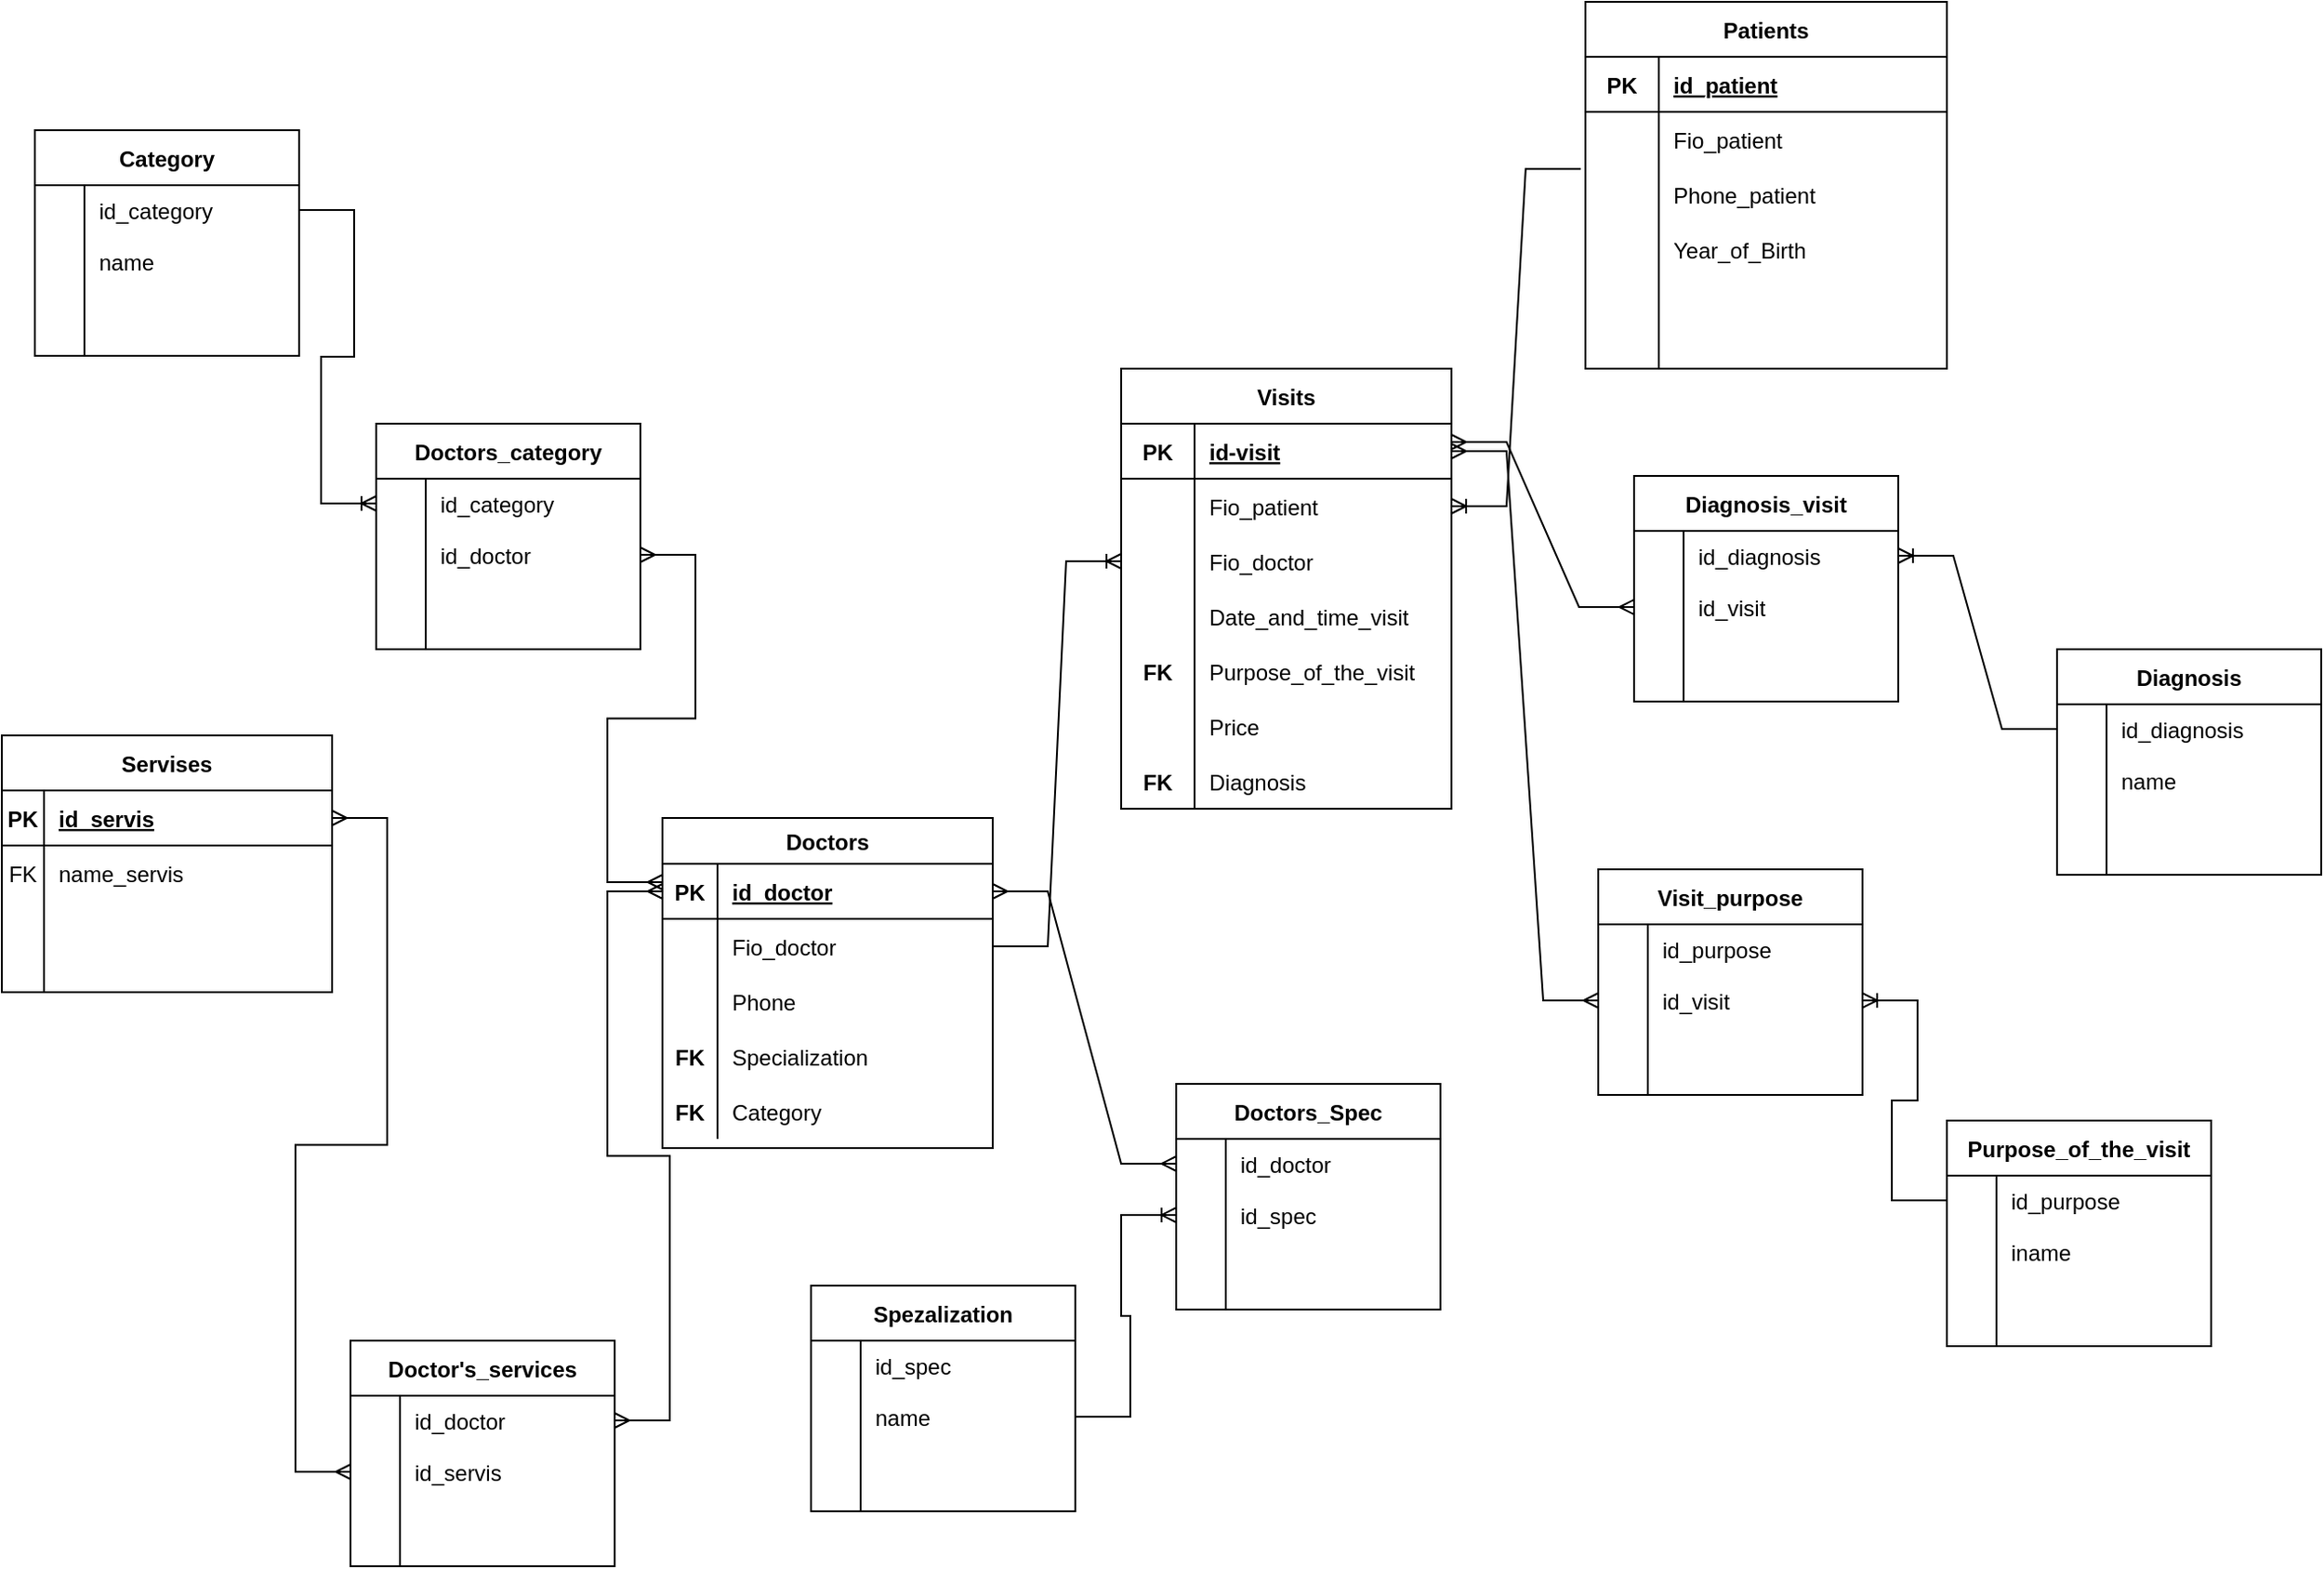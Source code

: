 <mxfile version="21.0.10" type="github">
  <diagram name="Страница 1" id="a4F6twZ2-VCPZVd90Dkl">
    <mxGraphModel dx="1534" dy="936" grid="1" gridSize="10" guides="1" tooltips="1" connect="1" arrows="1" fold="1" page="1" pageScale="1" pageWidth="827" pageHeight="1169" math="0" shadow="0">
      <root>
        <mxCell id="0" />
        <mxCell id="1" parent="0" />
        <mxCell id="U3F9iakPl_cf1ObfdUDb-14" value="Visits" style="shape=table;startSize=30;container=1;collapsible=1;childLayout=tableLayout;fixedRows=1;rowLines=0;fontStyle=1;align=center;resizeLast=1;" parent="1" vertex="1">
          <mxGeometry x="610" y="250" width="180" height="240" as="geometry" />
        </mxCell>
        <mxCell id="U3F9iakPl_cf1ObfdUDb-15" value="" style="shape=tableRow;horizontal=0;startSize=0;swimlaneHead=0;swimlaneBody=0;fillColor=none;collapsible=0;dropTarget=0;points=[[0,0.5],[1,0.5]];portConstraint=eastwest;top=0;left=0;right=0;bottom=1;" parent="U3F9iakPl_cf1ObfdUDb-14" vertex="1">
          <mxGeometry y="30" width="180" height="30" as="geometry" />
        </mxCell>
        <mxCell id="U3F9iakPl_cf1ObfdUDb-16" value="PK" style="shape=partialRectangle;connectable=0;fillColor=none;top=0;left=0;bottom=0;right=0;fontStyle=1;overflow=hidden;" parent="U3F9iakPl_cf1ObfdUDb-15" vertex="1">
          <mxGeometry width="40" height="30" as="geometry">
            <mxRectangle width="40" height="30" as="alternateBounds" />
          </mxGeometry>
        </mxCell>
        <mxCell id="U3F9iakPl_cf1ObfdUDb-17" value="id-visit" style="shape=partialRectangle;connectable=0;fillColor=none;top=0;left=0;bottom=0;right=0;align=left;spacingLeft=6;fontStyle=5;overflow=hidden;" parent="U3F9iakPl_cf1ObfdUDb-15" vertex="1">
          <mxGeometry x="40" width="140" height="30" as="geometry">
            <mxRectangle width="140" height="30" as="alternateBounds" />
          </mxGeometry>
        </mxCell>
        <mxCell id="7-1CVHjXULgkSqzOs4-w-140" value="" style="shape=tableRow;horizontal=0;startSize=0;swimlaneHead=0;swimlaneBody=0;fillColor=none;collapsible=0;dropTarget=0;points=[[0,0.5],[1,0.5]];portConstraint=eastwest;top=0;left=0;right=0;bottom=0;" parent="U3F9iakPl_cf1ObfdUDb-14" vertex="1">
          <mxGeometry y="60" width="180" height="30" as="geometry" />
        </mxCell>
        <mxCell id="7-1CVHjXULgkSqzOs4-w-141" value="" style="shape=partialRectangle;connectable=0;fillColor=none;top=0;left=0;bottom=0;right=0;editable=1;overflow=hidden;" parent="7-1CVHjXULgkSqzOs4-w-140" vertex="1">
          <mxGeometry width="40" height="30" as="geometry">
            <mxRectangle width="40" height="30" as="alternateBounds" />
          </mxGeometry>
        </mxCell>
        <mxCell id="7-1CVHjXULgkSqzOs4-w-142" value="Fio_patient" style="shape=partialRectangle;connectable=0;fillColor=none;top=0;left=0;bottom=0;right=0;align=left;spacingLeft=6;overflow=hidden;" parent="7-1CVHjXULgkSqzOs4-w-140" vertex="1">
          <mxGeometry x="40" width="140" height="30" as="geometry">
            <mxRectangle width="140" height="30" as="alternateBounds" />
          </mxGeometry>
        </mxCell>
        <mxCell id="U3F9iakPl_cf1ObfdUDb-24" value="" style="shape=tableRow;horizontal=0;startSize=0;swimlaneHead=0;swimlaneBody=0;fillColor=none;collapsible=0;dropTarget=0;points=[[0,0.5],[1,0.5]];portConstraint=eastwest;top=0;left=0;right=0;bottom=0;" parent="U3F9iakPl_cf1ObfdUDb-14" vertex="1">
          <mxGeometry y="90" width="180" height="30" as="geometry" />
        </mxCell>
        <mxCell id="U3F9iakPl_cf1ObfdUDb-25" value="" style="shape=partialRectangle;connectable=0;fillColor=none;top=0;left=0;bottom=0;right=0;editable=1;overflow=hidden;" parent="U3F9iakPl_cf1ObfdUDb-24" vertex="1">
          <mxGeometry width="40" height="30" as="geometry">
            <mxRectangle width="40" height="30" as="alternateBounds" />
          </mxGeometry>
        </mxCell>
        <mxCell id="U3F9iakPl_cf1ObfdUDb-26" value="Fio_doctor" style="shape=partialRectangle;connectable=0;fillColor=none;top=0;left=0;bottom=0;right=0;align=left;spacingLeft=6;overflow=hidden;" parent="U3F9iakPl_cf1ObfdUDb-24" vertex="1">
          <mxGeometry x="40" width="140" height="30" as="geometry">
            <mxRectangle width="140" height="30" as="alternateBounds" />
          </mxGeometry>
        </mxCell>
        <mxCell id="U3F9iakPl_cf1ObfdUDb-18" value="" style="shape=tableRow;horizontal=0;startSize=0;swimlaneHead=0;swimlaneBody=0;fillColor=none;collapsible=0;dropTarget=0;points=[[0,0.5],[1,0.5]];portConstraint=eastwest;top=0;left=0;right=0;bottom=0;" parent="U3F9iakPl_cf1ObfdUDb-14" vertex="1">
          <mxGeometry y="120" width="180" height="30" as="geometry" />
        </mxCell>
        <mxCell id="U3F9iakPl_cf1ObfdUDb-19" value="" style="shape=partialRectangle;connectable=0;fillColor=none;top=0;left=0;bottom=0;right=0;editable=1;overflow=hidden;" parent="U3F9iakPl_cf1ObfdUDb-18" vertex="1">
          <mxGeometry width="40" height="30" as="geometry">
            <mxRectangle width="40" height="30" as="alternateBounds" />
          </mxGeometry>
        </mxCell>
        <mxCell id="U3F9iakPl_cf1ObfdUDb-20" value="Date_and_time_visit" style="shape=partialRectangle;connectable=0;fillColor=none;top=0;left=0;bottom=0;right=0;align=left;spacingLeft=6;overflow=hidden;" parent="U3F9iakPl_cf1ObfdUDb-18" vertex="1">
          <mxGeometry x="40" width="140" height="30" as="geometry">
            <mxRectangle width="140" height="30" as="alternateBounds" />
          </mxGeometry>
        </mxCell>
        <mxCell id="U3F9iakPl_cf1ObfdUDb-92" value="" style="shape=tableRow;horizontal=0;startSize=0;swimlaneHead=0;swimlaneBody=0;fillColor=none;collapsible=0;dropTarget=0;points=[[0,0.5],[1,0.5]];portConstraint=eastwest;top=0;left=0;right=0;bottom=0;" parent="U3F9iakPl_cf1ObfdUDb-14" vertex="1">
          <mxGeometry y="150" width="180" height="30" as="geometry" />
        </mxCell>
        <mxCell id="U3F9iakPl_cf1ObfdUDb-93" value="FK" style="shape=partialRectangle;connectable=0;fillColor=none;top=0;left=0;bottom=0;right=0;editable=1;overflow=hidden;fontStyle=1" parent="U3F9iakPl_cf1ObfdUDb-92" vertex="1">
          <mxGeometry width="40" height="30" as="geometry">
            <mxRectangle width="40" height="30" as="alternateBounds" />
          </mxGeometry>
        </mxCell>
        <mxCell id="U3F9iakPl_cf1ObfdUDb-94" value="Purpose_of_the_visit" style="shape=partialRectangle;connectable=0;fillColor=none;top=0;left=0;bottom=0;right=0;align=left;spacingLeft=6;overflow=hidden;" parent="U3F9iakPl_cf1ObfdUDb-92" vertex="1">
          <mxGeometry x="40" width="140" height="30" as="geometry">
            <mxRectangle width="140" height="30" as="alternateBounds" />
          </mxGeometry>
        </mxCell>
        <mxCell id="U3F9iakPl_cf1ObfdUDb-21" value="" style="shape=tableRow;horizontal=0;startSize=0;swimlaneHead=0;swimlaneBody=0;fillColor=none;collapsible=0;dropTarget=0;points=[[0,0.5],[1,0.5]];portConstraint=eastwest;top=0;left=0;right=0;bottom=0;" parent="U3F9iakPl_cf1ObfdUDb-14" vertex="1">
          <mxGeometry y="180" width="180" height="30" as="geometry" />
        </mxCell>
        <mxCell id="U3F9iakPl_cf1ObfdUDb-22" value="" style="shape=partialRectangle;connectable=0;fillColor=none;top=0;left=0;bottom=0;right=0;editable=1;overflow=hidden;" parent="U3F9iakPl_cf1ObfdUDb-21" vertex="1">
          <mxGeometry width="40" height="30" as="geometry">
            <mxRectangle width="40" height="30" as="alternateBounds" />
          </mxGeometry>
        </mxCell>
        <mxCell id="U3F9iakPl_cf1ObfdUDb-23" value="Price" style="shape=partialRectangle;connectable=0;fillColor=none;top=0;left=0;bottom=0;right=0;align=left;spacingLeft=6;overflow=hidden;" parent="U3F9iakPl_cf1ObfdUDb-21" vertex="1">
          <mxGeometry x="40" width="140" height="30" as="geometry">
            <mxRectangle width="140" height="30" as="alternateBounds" />
          </mxGeometry>
        </mxCell>
        <mxCell id="7-1CVHjXULgkSqzOs4-w-95" value="" style="shape=tableRow;horizontal=0;startSize=0;swimlaneHead=0;swimlaneBody=0;fillColor=none;collapsible=0;dropTarget=0;points=[[0,0.5],[1,0.5]];portConstraint=eastwest;top=0;left=0;right=0;bottom=0;" parent="U3F9iakPl_cf1ObfdUDb-14" vertex="1">
          <mxGeometry y="210" width="180" height="30" as="geometry" />
        </mxCell>
        <mxCell id="7-1CVHjXULgkSqzOs4-w-96" value="FK" style="shape=partialRectangle;connectable=0;fillColor=none;top=0;left=0;bottom=0;right=0;editable=1;overflow=hidden;fontStyle=1" parent="7-1CVHjXULgkSqzOs4-w-95" vertex="1">
          <mxGeometry width="40" height="30" as="geometry">
            <mxRectangle width="40" height="30" as="alternateBounds" />
          </mxGeometry>
        </mxCell>
        <mxCell id="7-1CVHjXULgkSqzOs4-w-97" value="Diagnosis" style="shape=partialRectangle;connectable=0;fillColor=none;top=0;left=0;bottom=0;right=0;align=left;spacingLeft=6;overflow=hidden;" parent="7-1CVHjXULgkSqzOs4-w-95" vertex="1">
          <mxGeometry x="40" width="140" height="30" as="geometry">
            <mxRectangle width="140" height="30" as="alternateBounds" />
          </mxGeometry>
        </mxCell>
        <mxCell id="U3F9iakPl_cf1ObfdUDb-27" value="Doctors" style="shape=table;startSize=25;container=1;collapsible=1;childLayout=tableLayout;fixedRows=1;rowLines=0;fontStyle=1;align=center;resizeLast=1;" parent="1" vertex="1">
          <mxGeometry x="360" y="495" width="180" height="180" as="geometry" />
        </mxCell>
        <mxCell id="U3F9iakPl_cf1ObfdUDb-28" value="" style="shape=tableRow;horizontal=0;startSize=0;swimlaneHead=0;swimlaneBody=0;fillColor=none;collapsible=0;dropTarget=0;points=[[0,0.5],[1,0.5]];portConstraint=eastwest;top=0;left=0;right=0;bottom=1;" parent="U3F9iakPl_cf1ObfdUDb-27" vertex="1">
          <mxGeometry y="25" width="180" height="30" as="geometry" />
        </mxCell>
        <mxCell id="U3F9iakPl_cf1ObfdUDb-29" value="PK" style="shape=partialRectangle;connectable=0;fillColor=none;top=0;left=0;bottom=0;right=0;fontStyle=1;overflow=hidden;" parent="U3F9iakPl_cf1ObfdUDb-28" vertex="1">
          <mxGeometry width="30" height="30" as="geometry">
            <mxRectangle width="30" height="30" as="alternateBounds" />
          </mxGeometry>
        </mxCell>
        <mxCell id="U3F9iakPl_cf1ObfdUDb-30" value="id_doctor" style="shape=partialRectangle;connectable=0;fillColor=none;top=0;left=0;bottom=0;right=0;align=left;spacingLeft=6;fontStyle=5;overflow=hidden;" parent="U3F9iakPl_cf1ObfdUDb-28" vertex="1">
          <mxGeometry x="30" width="150" height="30" as="geometry">
            <mxRectangle width="150" height="30" as="alternateBounds" />
          </mxGeometry>
        </mxCell>
        <mxCell id="U3F9iakPl_cf1ObfdUDb-31" value="" style="shape=tableRow;horizontal=0;startSize=0;swimlaneHead=0;swimlaneBody=0;fillColor=none;collapsible=0;dropTarget=0;points=[[0,0.5],[1,0.5]];portConstraint=eastwest;top=0;left=0;right=0;bottom=0;" parent="U3F9iakPl_cf1ObfdUDb-27" vertex="1">
          <mxGeometry y="55" width="180" height="30" as="geometry" />
        </mxCell>
        <mxCell id="U3F9iakPl_cf1ObfdUDb-32" value="" style="shape=partialRectangle;connectable=0;fillColor=none;top=0;left=0;bottom=0;right=0;editable=1;overflow=hidden;" parent="U3F9iakPl_cf1ObfdUDb-31" vertex="1">
          <mxGeometry width="30" height="30" as="geometry">
            <mxRectangle width="30" height="30" as="alternateBounds" />
          </mxGeometry>
        </mxCell>
        <mxCell id="U3F9iakPl_cf1ObfdUDb-33" value="Fio_doctor" style="shape=partialRectangle;connectable=0;fillColor=none;top=0;left=0;bottom=0;right=0;align=left;spacingLeft=6;overflow=hidden;" parent="U3F9iakPl_cf1ObfdUDb-31" vertex="1">
          <mxGeometry x="30" width="150" height="30" as="geometry">
            <mxRectangle width="150" height="30" as="alternateBounds" />
          </mxGeometry>
        </mxCell>
        <mxCell id="U3F9iakPl_cf1ObfdUDb-34" value="" style="shape=tableRow;horizontal=0;startSize=0;swimlaneHead=0;swimlaneBody=0;fillColor=none;collapsible=0;dropTarget=0;points=[[0,0.5],[1,0.5]];portConstraint=eastwest;top=0;left=0;right=0;bottom=0;" parent="U3F9iakPl_cf1ObfdUDb-27" vertex="1">
          <mxGeometry y="85" width="180" height="30" as="geometry" />
        </mxCell>
        <mxCell id="U3F9iakPl_cf1ObfdUDb-35" value="" style="shape=partialRectangle;connectable=0;fillColor=none;top=0;left=0;bottom=0;right=0;editable=1;overflow=hidden;" parent="U3F9iakPl_cf1ObfdUDb-34" vertex="1">
          <mxGeometry width="30" height="30" as="geometry">
            <mxRectangle width="30" height="30" as="alternateBounds" />
          </mxGeometry>
        </mxCell>
        <mxCell id="U3F9iakPl_cf1ObfdUDb-36" value="Phone" style="shape=partialRectangle;connectable=0;fillColor=none;top=0;left=0;bottom=0;right=0;align=left;spacingLeft=6;overflow=hidden;" parent="U3F9iakPl_cf1ObfdUDb-34" vertex="1">
          <mxGeometry x="30" width="150" height="30" as="geometry">
            <mxRectangle width="150" height="30" as="alternateBounds" />
          </mxGeometry>
        </mxCell>
        <mxCell id="U3F9iakPl_cf1ObfdUDb-37" value="" style="shape=tableRow;horizontal=0;startSize=0;swimlaneHead=0;swimlaneBody=0;fillColor=none;collapsible=0;dropTarget=0;points=[[0,0.5],[1,0.5]];portConstraint=eastwest;top=0;left=0;right=0;bottom=0;" parent="U3F9iakPl_cf1ObfdUDb-27" vertex="1">
          <mxGeometry y="115" width="180" height="30" as="geometry" />
        </mxCell>
        <mxCell id="U3F9iakPl_cf1ObfdUDb-38" value="FK" style="shape=partialRectangle;connectable=0;fillColor=none;top=0;left=0;bottom=0;right=0;editable=1;overflow=hidden;fontStyle=1" parent="U3F9iakPl_cf1ObfdUDb-37" vertex="1">
          <mxGeometry width="30" height="30" as="geometry">
            <mxRectangle width="30" height="30" as="alternateBounds" />
          </mxGeometry>
        </mxCell>
        <mxCell id="U3F9iakPl_cf1ObfdUDb-39" value="Specialization" style="shape=partialRectangle;connectable=0;fillColor=none;top=0;left=0;bottom=0;right=0;align=left;spacingLeft=6;overflow=hidden;" parent="U3F9iakPl_cf1ObfdUDb-37" vertex="1">
          <mxGeometry x="30" width="150" height="30" as="geometry">
            <mxRectangle width="150" height="30" as="alternateBounds" />
          </mxGeometry>
        </mxCell>
        <mxCell id="7-1CVHjXULgkSqzOs4-w-34" value="" style="shape=tableRow;horizontal=0;startSize=0;swimlaneHead=0;swimlaneBody=0;fillColor=none;collapsible=0;dropTarget=0;points=[[0,0.5],[1,0.5]];portConstraint=eastwest;top=0;left=0;right=0;bottom=0;" parent="U3F9iakPl_cf1ObfdUDb-27" vertex="1">
          <mxGeometry y="145" width="180" height="30" as="geometry" />
        </mxCell>
        <mxCell id="7-1CVHjXULgkSqzOs4-w-35" value="FK" style="shape=partialRectangle;connectable=0;fillColor=none;top=0;left=0;bottom=0;right=0;editable=1;overflow=hidden;fontStyle=1" parent="7-1CVHjXULgkSqzOs4-w-34" vertex="1">
          <mxGeometry width="30" height="30" as="geometry">
            <mxRectangle width="30" height="30" as="alternateBounds" />
          </mxGeometry>
        </mxCell>
        <mxCell id="7-1CVHjXULgkSqzOs4-w-36" value="Category" style="shape=partialRectangle;connectable=0;fillColor=none;top=0;left=0;bottom=0;right=0;align=left;spacingLeft=6;overflow=hidden;" parent="7-1CVHjXULgkSqzOs4-w-34" vertex="1">
          <mxGeometry x="30" width="150" height="30" as="geometry">
            <mxRectangle width="150" height="30" as="alternateBounds" />
          </mxGeometry>
        </mxCell>
        <mxCell id="U3F9iakPl_cf1ObfdUDb-40" value="Patients" style="shape=table;startSize=30;container=1;collapsible=1;childLayout=tableLayout;fixedRows=1;rowLines=0;fontStyle=1;align=center;resizeLast=1;" parent="1" vertex="1">
          <mxGeometry x="863" y="50" width="197" height="200" as="geometry" />
        </mxCell>
        <mxCell id="U3F9iakPl_cf1ObfdUDb-41" value="" style="shape=tableRow;horizontal=0;startSize=0;swimlaneHead=0;swimlaneBody=0;fillColor=none;collapsible=0;dropTarget=0;points=[[0,0.5],[1,0.5]];portConstraint=eastwest;top=0;left=0;right=0;bottom=1;" parent="U3F9iakPl_cf1ObfdUDb-40" vertex="1">
          <mxGeometry y="30" width="197" height="30" as="geometry" />
        </mxCell>
        <mxCell id="U3F9iakPl_cf1ObfdUDb-42" value="PK" style="shape=partialRectangle;connectable=0;fillColor=none;top=0;left=0;bottom=0;right=0;fontStyle=1;overflow=hidden;" parent="U3F9iakPl_cf1ObfdUDb-41" vertex="1">
          <mxGeometry width="40" height="30" as="geometry">
            <mxRectangle width="40" height="30" as="alternateBounds" />
          </mxGeometry>
        </mxCell>
        <mxCell id="U3F9iakPl_cf1ObfdUDb-43" value="id_patient" style="shape=partialRectangle;connectable=0;fillColor=none;top=0;left=0;bottom=0;right=0;align=left;spacingLeft=6;fontStyle=5;overflow=hidden;" parent="U3F9iakPl_cf1ObfdUDb-41" vertex="1">
          <mxGeometry x="40" width="157" height="30" as="geometry">
            <mxRectangle width="157" height="30" as="alternateBounds" />
          </mxGeometry>
        </mxCell>
        <mxCell id="U3F9iakPl_cf1ObfdUDb-44" value="" style="shape=tableRow;horizontal=0;startSize=0;swimlaneHead=0;swimlaneBody=0;fillColor=none;collapsible=0;dropTarget=0;points=[[0,0.5],[1,0.5]];portConstraint=eastwest;top=0;left=0;right=0;bottom=0;" parent="U3F9iakPl_cf1ObfdUDb-40" vertex="1">
          <mxGeometry y="60" width="197" height="30" as="geometry" />
        </mxCell>
        <mxCell id="U3F9iakPl_cf1ObfdUDb-45" value="" style="shape=partialRectangle;connectable=0;fillColor=none;top=0;left=0;bottom=0;right=0;editable=1;overflow=hidden;" parent="U3F9iakPl_cf1ObfdUDb-44" vertex="1">
          <mxGeometry width="40" height="30" as="geometry">
            <mxRectangle width="40" height="30" as="alternateBounds" />
          </mxGeometry>
        </mxCell>
        <mxCell id="U3F9iakPl_cf1ObfdUDb-46" value="Fio_patient" style="shape=partialRectangle;connectable=0;fillColor=none;top=0;left=0;bottom=0;right=0;align=left;spacingLeft=6;overflow=hidden;" parent="U3F9iakPl_cf1ObfdUDb-44" vertex="1">
          <mxGeometry x="40" width="157" height="30" as="geometry">
            <mxRectangle width="157" height="30" as="alternateBounds" />
          </mxGeometry>
        </mxCell>
        <mxCell id="U3F9iakPl_cf1ObfdUDb-47" value="" style="shape=tableRow;horizontal=0;startSize=0;swimlaneHead=0;swimlaneBody=0;fillColor=none;collapsible=0;dropTarget=0;points=[[0,0.5],[1,0.5]];portConstraint=eastwest;top=0;left=0;right=0;bottom=0;" parent="U3F9iakPl_cf1ObfdUDb-40" vertex="1">
          <mxGeometry y="90" width="197" height="30" as="geometry" />
        </mxCell>
        <mxCell id="U3F9iakPl_cf1ObfdUDb-48" value="" style="shape=partialRectangle;connectable=0;fillColor=none;top=0;left=0;bottom=0;right=0;editable=1;overflow=hidden;" parent="U3F9iakPl_cf1ObfdUDb-47" vertex="1">
          <mxGeometry width="40" height="30" as="geometry">
            <mxRectangle width="40" height="30" as="alternateBounds" />
          </mxGeometry>
        </mxCell>
        <mxCell id="U3F9iakPl_cf1ObfdUDb-49" value="Phone_patient" style="shape=partialRectangle;connectable=0;fillColor=none;top=0;left=0;bottom=0;right=0;align=left;spacingLeft=6;overflow=hidden;" parent="U3F9iakPl_cf1ObfdUDb-47" vertex="1">
          <mxGeometry x="40" width="157" height="30" as="geometry">
            <mxRectangle width="157" height="30" as="alternateBounds" />
          </mxGeometry>
        </mxCell>
        <mxCell id="U3F9iakPl_cf1ObfdUDb-50" value="" style="shape=tableRow;horizontal=0;startSize=0;swimlaneHead=0;swimlaneBody=0;fillColor=none;collapsible=0;dropTarget=0;points=[[0,0.5],[1,0.5]];portConstraint=eastwest;top=0;left=0;right=0;bottom=0;" parent="U3F9iakPl_cf1ObfdUDb-40" vertex="1">
          <mxGeometry y="120" width="197" height="30" as="geometry" />
        </mxCell>
        <mxCell id="U3F9iakPl_cf1ObfdUDb-51" value="" style="shape=partialRectangle;connectable=0;fillColor=none;top=0;left=0;bottom=0;right=0;editable=1;overflow=hidden;" parent="U3F9iakPl_cf1ObfdUDb-50" vertex="1">
          <mxGeometry width="40" height="30" as="geometry">
            <mxRectangle width="40" height="30" as="alternateBounds" />
          </mxGeometry>
        </mxCell>
        <mxCell id="U3F9iakPl_cf1ObfdUDb-52" value="Year_of_Birth" style="shape=partialRectangle;connectable=0;fillColor=none;top=0;left=0;bottom=0;right=0;align=left;spacingLeft=6;overflow=hidden;" parent="U3F9iakPl_cf1ObfdUDb-50" vertex="1">
          <mxGeometry x="40" width="157" height="30" as="geometry">
            <mxRectangle width="157" height="30" as="alternateBounds" />
          </mxGeometry>
        </mxCell>
        <mxCell id="U3F9iakPl_cf1ObfdUDb-95" value="" style="shape=tableRow;horizontal=0;startSize=0;swimlaneHead=0;swimlaneBody=0;fillColor=none;collapsible=0;dropTarget=0;points=[[0,0.5],[1,0.5]];portConstraint=eastwest;top=0;left=0;right=0;bottom=0;" parent="U3F9iakPl_cf1ObfdUDb-40" vertex="1">
          <mxGeometry y="150" width="197" height="30" as="geometry" />
        </mxCell>
        <mxCell id="U3F9iakPl_cf1ObfdUDb-96" value="" style="shape=partialRectangle;connectable=0;fillColor=none;top=0;left=0;bottom=0;right=0;editable=1;overflow=hidden;" parent="U3F9iakPl_cf1ObfdUDb-95" vertex="1">
          <mxGeometry width="40" height="30" as="geometry">
            <mxRectangle width="40" height="30" as="alternateBounds" />
          </mxGeometry>
        </mxCell>
        <mxCell id="U3F9iakPl_cf1ObfdUDb-97" value="" style="shape=partialRectangle;connectable=0;fillColor=none;top=0;left=0;bottom=0;right=0;align=left;spacingLeft=6;overflow=hidden;" parent="U3F9iakPl_cf1ObfdUDb-95" vertex="1">
          <mxGeometry x="40" width="157" height="30" as="geometry">
            <mxRectangle width="157" height="30" as="alternateBounds" />
          </mxGeometry>
        </mxCell>
        <mxCell id="U3F9iakPl_cf1ObfdUDb-98" value="" style="shape=tableRow;horizontal=0;startSize=0;swimlaneHead=0;swimlaneBody=0;fillColor=none;collapsible=0;dropTarget=0;points=[[0,0.5],[1,0.5]];portConstraint=eastwest;top=0;left=0;right=0;bottom=0;" parent="U3F9iakPl_cf1ObfdUDb-40" vertex="1">
          <mxGeometry y="180" width="197" height="20" as="geometry" />
        </mxCell>
        <mxCell id="U3F9iakPl_cf1ObfdUDb-99" value="" style="shape=partialRectangle;connectable=0;fillColor=none;top=0;left=0;bottom=0;right=0;editable=1;overflow=hidden;" parent="U3F9iakPl_cf1ObfdUDb-98" vertex="1">
          <mxGeometry width="40" height="20" as="geometry">
            <mxRectangle width="40" height="20" as="alternateBounds" />
          </mxGeometry>
        </mxCell>
        <mxCell id="U3F9iakPl_cf1ObfdUDb-100" value="" style="shape=partialRectangle;connectable=0;fillColor=none;top=0;left=0;bottom=0;right=0;align=left;spacingLeft=6;overflow=hidden;" parent="U3F9iakPl_cf1ObfdUDb-98" vertex="1">
          <mxGeometry x="40" width="157" height="20" as="geometry">
            <mxRectangle width="157" height="20" as="alternateBounds" />
          </mxGeometry>
        </mxCell>
        <mxCell id="U3F9iakPl_cf1ObfdUDb-66" value="Servises" style="shape=table;startSize=30;container=1;collapsible=1;childLayout=tableLayout;fixedRows=1;rowLines=0;fontStyle=1;align=center;resizeLast=1;" parent="1" vertex="1">
          <mxGeometry y="450" width="180" height="140" as="geometry" />
        </mxCell>
        <mxCell id="U3F9iakPl_cf1ObfdUDb-67" value="" style="shape=tableRow;horizontal=0;startSize=0;swimlaneHead=0;swimlaneBody=0;fillColor=none;collapsible=0;dropTarget=0;points=[[0,0.5],[1,0.5]];portConstraint=eastwest;top=0;left=0;right=0;bottom=1;" parent="U3F9iakPl_cf1ObfdUDb-66" vertex="1">
          <mxGeometry y="30" width="180" height="30" as="geometry" />
        </mxCell>
        <mxCell id="U3F9iakPl_cf1ObfdUDb-68" value="PK" style="shape=partialRectangle;connectable=0;fillColor=none;top=0;left=0;bottom=0;right=0;fontStyle=1;overflow=hidden;" parent="U3F9iakPl_cf1ObfdUDb-67" vertex="1">
          <mxGeometry width="23.0" height="30" as="geometry">
            <mxRectangle width="23.0" height="30" as="alternateBounds" />
          </mxGeometry>
        </mxCell>
        <mxCell id="U3F9iakPl_cf1ObfdUDb-69" value="id_servis" style="shape=partialRectangle;connectable=0;fillColor=none;top=0;left=0;bottom=0;right=0;align=left;spacingLeft=6;fontStyle=5;overflow=hidden;" parent="U3F9iakPl_cf1ObfdUDb-67" vertex="1">
          <mxGeometry x="23.0" width="157.0" height="30" as="geometry">
            <mxRectangle width="157.0" height="30" as="alternateBounds" />
          </mxGeometry>
        </mxCell>
        <mxCell id="U3F9iakPl_cf1ObfdUDb-70" value="" style="shape=tableRow;horizontal=0;startSize=0;swimlaneHead=0;swimlaneBody=0;fillColor=none;collapsible=0;dropTarget=0;points=[[0,0.5],[1,0.5]];portConstraint=eastwest;top=0;left=0;right=0;bottom=0;" parent="U3F9iakPl_cf1ObfdUDb-66" vertex="1">
          <mxGeometry y="60" width="180" height="30" as="geometry" />
        </mxCell>
        <mxCell id="U3F9iakPl_cf1ObfdUDb-71" value="FK" style="shape=partialRectangle;connectable=0;fillColor=none;top=0;left=0;bottom=0;right=0;editable=1;overflow=hidden;" parent="U3F9iakPl_cf1ObfdUDb-70" vertex="1">
          <mxGeometry width="23.0" height="30" as="geometry">
            <mxRectangle width="23.0" height="30" as="alternateBounds" />
          </mxGeometry>
        </mxCell>
        <mxCell id="U3F9iakPl_cf1ObfdUDb-72" value="name_servis" style="shape=partialRectangle;connectable=0;fillColor=none;top=0;left=0;bottom=0;right=0;align=left;spacingLeft=6;overflow=hidden;" parent="U3F9iakPl_cf1ObfdUDb-70" vertex="1">
          <mxGeometry x="23.0" width="157.0" height="30" as="geometry">
            <mxRectangle width="157.0" height="30" as="alternateBounds" />
          </mxGeometry>
        </mxCell>
        <mxCell id="U3F9iakPl_cf1ObfdUDb-73" value="" style="shape=tableRow;horizontal=0;startSize=0;swimlaneHead=0;swimlaneBody=0;fillColor=none;collapsible=0;dropTarget=0;points=[[0,0.5],[1,0.5]];portConstraint=eastwest;top=0;left=0;right=0;bottom=0;" parent="U3F9iakPl_cf1ObfdUDb-66" vertex="1">
          <mxGeometry y="90" width="180" height="30" as="geometry" />
        </mxCell>
        <mxCell id="U3F9iakPl_cf1ObfdUDb-74" value="" style="shape=partialRectangle;connectable=0;fillColor=none;top=0;left=0;bottom=0;right=0;editable=1;overflow=hidden;" parent="U3F9iakPl_cf1ObfdUDb-73" vertex="1">
          <mxGeometry width="23.0" height="30" as="geometry">
            <mxRectangle width="23.0" height="30" as="alternateBounds" />
          </mxGeometry>
        </mxCell>
        <mxCell id="U3F9iakPl_cf1ObfdUDb-75" value="" style="shape=partialRectangle;connectable=0;fillColor=none;top=0;left=0;bottom=0;right=0;align=left;spacingLeft=6;overflow=hidden;" parent="U3F9iakPl_cf1ObfdUDb-73" vertex="1">
          <mxGeometry x="23.0" width="157.0" height="30" as="geometry">
            <mxRectangle width="157.0" height="30" as="alternateBounds" />
          </mxGeometry>
        </mxCell>
        <mxCell id="U3F9iakPl_cf1ObfdUDb-76" value="" style="shape=tableRow;horizontal=0;startSize=0;swimlaneHead=0;swimlaneBody=0;fillColor=none;collapsible=0;dropTarget=0;points=[[0,0.5],[1,0.5]];portConstraint=eastwest;top=0;left=0;right=0;bottom=0;" parent="U3F9iakPl_cf1ObfdUDb-66" vertex="1">
          <mxGeometry y="120" width="180" height="20" as="geometry" />
        </mxCell>
        <mxCell id="U3F9iakPl_cf1ObfdUDb-77" value="" style="shape=partialRectangle;connectable=0;fillColor=none;top=0;left=0;bottom=0;right=0;editable=1;overflow=hidden;" parent="U3F9iakPl_cf1ObfdUDb-76" vertex="1">
          <mxGeometry width="23.0" height="20" as="geometry">
            <mxRectangle width="23.0" height="20" as="alternateBounds" />
          </mxGeometry>
        </mxCell>
        <mxCell id="U3F9iakPl_cf1ObfdUDb-78" value="" style="shape=partialRectangle;connectable=0;fillColor=none;top=0;left=0;bottom=0;right=0;align=left;spacingLeft=6;overflow=hidden;" parent="U3F9iakPl_cf1ObfdUDb-76" vertex="1">
          <mxGeometry x="23.0" width="157.0" height="20" as="geometry">
            <mxRectangle width="157.0" height="20" as="alternateBounds" />
          </mxGeometry>
        </mxCell>
        <mxCell id="7-1CVHjXULgkSqzOs4-w-2" value="Doctor&#39;s_services" style="shape=table;startSize=30;container=1;collapsible=1;childLayout=tableLayout;fixedRows=0;rowLines=0;fontStyle=1;align=center;resizeLast=0;strokeWidth=1;perimeterSpacing=1;shadow=0;rounded=0;aspect=fixed;columnLines=1;" parent="1" vertex="1">
          <mxGeometry x="190" y="780" width="143.99" height="123" as="geometry" />
        </mxCell>
        <mxCell id="7-1CVHjXULgkSqzOs4-w-6" value="" style="shape=tableRow;horizontal=0;startSize=0;swimlaneHead=0;swimlaneBody=0;fillColor=none;collapsible=0;dropTarget=0;points=[[0,0.5],[1,0.5]];portConstraint=eastwest;top=0;left=0;right=0;bottom=0;" parent="7-1CVHjXULgkSqzOs4-w-2" vertex="1">
          <mxGeometry y="30" width="143.99" height="27" as="geometry" />
        </mxCell>
        <mxCell id="7-1CVHjXULgkSqzOs4-w-7" value="" style="shape=partialRectangle;connectable=0;fillColor=none;top=0;left=0;bottom=0;right=0;editable=1;overflow=hidden;" parent="7-1CVHjXULgkSqzOs4-w-6" vertex="1">
          <mxGeometry width="27" height="27" as="geometry">
            <mxRectangle width="27" height="27" as="alternateBounds" />
          </mxGeometry>
        </mxCell>
        <mxCell id="7-1CVHjXULgkSqzOs4-w-8" value="id_doctor" style="shape=partialRectangle;connectable=0;fillColor=none;top=0;left=0;bottom=0;right=0;align=left;spacingLeft=6;overflow=hidden;" parent="7-1CVHjXULgkSqzOs4-w-6" vertex="1">
          <mxGeometry x="27" width="117" height="27" as="geometry">
            <mxRectangle width="117" height="27" as="alternateBounds" />
          </mxGeometry>
        </mxCell>
        <mxCell id="7-1CVHjXULgkSqzOs4-w-9" value="" style="shape=tableRow;horizontal=0;startSize=0;swimlaneHead=0;swimlaneBody=0;fillColor=none;collapsible=0;dropTarget=0;points=[[0,0.5],[1,0.5]];portConstraint=eastwest;top=0;left=0;right=0;bottom=0;" parent="7-1CVHjXULgkSqzOs4-w-2" vertex="1">
          <mxGeometry y="57" width="143.99" height="29" as="geometry" />
        </mxCell>
        <mxCell id="7-1CVHjXULgkSqzOs4-w-10" value="" style="shape=partialRectangle;connectable=0;fillColor=none;top=0;left=0;bottom=0;right=0;editable=1;overflow=hidden;" parent="7-1CVHjXULgkSqzOs4-w-9" vertex="1">
          <mxGeometry width="27" height="29" as="geometry">
            <mxRectangle width="27" height="29" as="alternateBounds" />
          </mxGeometry>
        </mxCell>
        <mxCell id="7-1CVHjXULgkSqzOs4-w-11" value="id_servis" style="shape=partialRectangle;connectable=0;fillColor=none;top=0;left=0;bottom=0;right=0;align=left;spacingLeft=6;overflow=hidden;" parent="7-1CVHjXULgkSqzOs4-w-9" vertex="1">
          <mxGeometry x="27" width="117" height="29" as="geometry">
            <mxRectangle width="117" height="29" as="alternateBounds" />
          </mxGeometry>
        </mxCell>
        <mxCell id="7-1CVHjXULgkSqzOs4-w-12" value="" style="shape=tableRow;horizontal=0;startSize=0;swimlaneHead=0;swimlaneBody=0;fillColor=none;collapsible=0;dropTarget=0;points=[[0,0.5],[1,0.5]];portConstraint=eastwest;top=0;left=0;right=0;bottom=0;" parent="7-1CVHjXULgkSqzOs4-w-2" vertex="1">
          <mxGeometry y="86" width="143.99" height="17" as="geometry" />
        </mxCell>
        <mxCell id="7-1CVHjXULgkSqzOs4-w-13" value="" style="shape=partialRectangle;connectable=0;fillColor=none;top=0;left=0;bottom=0;right=0;editable=1;overflow=hidden;" parent="7-1CVHjXULgkSqzOs4-w-12" vertex="1">
          <mxGeometry width="27" height="17" as="geometry">
            <mxRectangle width="27" height="17" as="alternateBounds" />
          </mxGeometry>
        </mxCell>
        <mxCell id="7-1CVHjXULgkSqzOs4-w-14" value="" style="shape=partialRectangle;connectable=0;fillColor=none;top=0;left=0;bottom=0;right=0;align=left;spacingLeft=6;overflow=hidden;" parent="7-1CVHjXULgkSqzOs4-w-12" vertex="1">
          <mxGeometry x="27" width="117" height="17" as="geometry">
            <mxRectangle width="117" height="17" as="alternateBounds" />
          </mxGeometry>
        </mxCell>
        <mxCell id="7-1CVHjXULgkSqzOs4-w-15" value="" style="shape=tableRow;horizontal=0;startSize=0;swimlaneHead=0;swimlaneBody=0;fillColor=none;collapsible=0;dropTarget=0;points=[[0,0.5],[1,0.5]];portConstraint=eastwest;top=0;left=0;right=0;bottom=0;" parent="7-1CVHjXULgkSqzOs4-w-2" vertex="1">
          <mxGeometry y="103" width="143.99" height="20" as="geometry" />
        </mxCell>
        <mxCell id="7-1CVHjXULgkSqzOs4-w-16" value="" style="shape=partialRectangle;connectable=0;fillColor=none;top=0;left=0;bottom=0;right=0;editable=1;overflow=hidden;" parent="7-1CVHjXULgkSqzOs4-w-15" vertex="1">
          <mxGeometry width="27" height="20" as="geometry">
            <mxRectangle width="27" height="20" as="alternateBounds" />
          </mxGeometry>
        </mxCell>
        <mxCell id="7-1CVHjXULgkSqzOs4-w-17" value="" style="shape=partialRectangle;connectable=0;fillColor=none;top=0;left=0;bottom=0;right=0;align=left;spacingLeft=6;overflow=hidden;" parent="7-1CVHjXULgkSqzOs4-w-15" vertex="1">
          <mxGeometry x="27" width="117" height="20" as="geometry">
            <mxRectangle width="117" height="20" as="alternateBounds" />
          </mxGeometry>
        </mxCell>
        <mxCell id="7-1CVHjXULgkSqzOs4-w-19" value="" style="edgeStyle=entityRelationEdgeStyle;fontSize=12;html=1;endArrow=ERmany;startArrow=ERmany;rounded=0;entryX=0;entryY=0.5;entryDx=0;entryDy=0;exitX=1;exitY=0.5;exitDx=0;exitDy=0;" parent="1" source="U3F9iakPl_cf1ObfdUDb-28" target="vZ06RPUVE-HRvh0mER_O-16" edge="1">
          <mxGeometry width="100" height="100" relative="1" as="geometry">
            <mxPoint x="400.01" y="670" as="sourcePoint" />
            <mxPoint x="500.01" y="570" as="targetPoint" />
          </mxGeometry>
        </mxCell>
        <mxCell id="7-1CVHjXULgkSqzOs4-w-20" value="" style="edgeStyle=entityRelationEdgeStyle;fontSize=12;html=1;endArrow=ERmany;startArrow=ERmany;rounded=0;entryX=0;entryY=0.5;entryDx=0;entryDy=0;exitX=1;exitY=0.5;exitDx=0;exitDy=0;" parent="1" source="U3F9iakPl_cf1ObfdUDb-67" target="7-1CVHjXULgkSqzOs4-w-9" edge="1">
          <mxGeometry width="100" height="100" relative="1" as="geometry">
            <mxPoint x="560.01" y="700" as="sourcePoint" />
            <mxPoint x="660.01" y="600" as="targetPoint" />
          </mxGeometry>
        </mxCell>
        <mxCell id="7-1CVHjXULgkSqzOs4-w-143" value="" style="edgeStyle=entityRelationEdgeStyle;fontSize=12;html=1;endArrow=ERoneToMany;rounded=0;entryX=1;entryY=0.5;entryDx=0;entryDy=0;exitX=-0.013;exitY=0.038;exitDx=0;exitDy=0;exitPerimeter=0;" parent="1" source="U3F9iakPl_cf1ObfdUDb-47" target="7-1CVHjXULgkSqzOs4-w-140" edge="1">
          <mxGeometry width="100" height="100" relative="1" as="geometry">
            <mxPoint x="310" y="390" as="sourcePoint" />
            <mxPoint x="410" y="290" as="targetPoint" />
          </mxGeometry>
        </mxCell>
        <mxCell id="7-1CVHjXULgkSqzOs4-w-144" value="" style="edgeStyle=entityRelationEdgeStyle;fontSize=12;html=1;endArrow=ERoneToMany;rounded=0;entryX=0;entryY=0.5;entryDx=0;entryDy=0;exitX=1;exitY=0.5;exitDx=0;exitDy=0;" parent="1" source="U3F9iakPl_cf1ObfdUDb-31" target="U3F9iakPl_cf1ObfdUDb-24" edge="1">
          <mxGeometry width="100" height="100" relative="1" as="geometry">
            <mxPoint x="283.5" y="240" as="sourcePoint" />
            <mxPoint x="436.5" y="230" as="targetPoint" />
          </mxGeometry>
        </mxCell>
        <mxCell id="vZ06RPUVE-HRvh0mER_O-2" value="Spezalization" style="shape=table;startSize=30;container=1;collapsible=1;childLayout=tableLayout;fixedRows=0;rowLines=0;fontStyle=1;align=center;resizeLast=0;strokeWidth=1;perimeterSpacing=1;shadow=0;rounded=0;aspect=fixed;columnLines=1;" vertex="1" parent="1">
          <mxGeometry x="440.99" y="750" width="143.99" height="123" as="geometry" />
        </mxCell>
        <mxCell id="vZ06RPUVE-HRvh0mER_O-3" value="" style="shape=tableRow;horizontal=0;startSize=0;swimlaneHead=0;swimlaneBody=0;fillColor=none;collapsible=0;dropTarget=0;points=[[0,0.5],[1,0.5]];portConstraint=eastwest;top=0;left=0;right=0;bottom=0;" vertex="1" parent="vZ06RPUVE-HRvh0mER_O-2">
          <mxGeometry y="30" width="143.99" height="27" as="geometry" />
        </mxCell>
        <mxCell id="vZ06RPUVE-HRvh0mER_O-4" value="" style="shape=partialRectangle;connectable=0;fillColor=none;top=0;left=0;bottom=0;right=0;editable=1;overflow=hidden;" vertex="1" parent="vZ06RPUVE-HRvh0mER_O-3">
          <mxGeometry width="27" height="27" as="geometry">
            <mxRectangle width="27" height="27" as="alternateBounds" />
          </mxGeometry>
        </mxCell>
        <mxCell id="vZ06RPUVE-HRvh0mER_O-5" value="id_spec" style="shape=partialRectangle;connectable=0;fillColor=none;top=0;left=0;bottom=0;right=0;align=left;spacingLeft=6;overflow=hidden;" vertex="1" parent="vZ06RPUVE-HRvh0mER_O-3">
          <mxGeometry x="27" width="117" height="27" as="geometry">
            <mxRectangle width="117" height="27" as="alternateBounds" />
          </mxGeometry>
        </mxCell>
        <mxCell id="vZ06RPUVE-HRvh0mER_O-6" value="" style="shape=tableRow;horizontal=0;startSize=0;swimlaneHead=0;swimlaneBody=0;fillColor=none;collapsible=0;dropTarget=0;points=[[0,0.5],[1,0.5]];portConstraint=eastwest;top=0;left=0;right=0;bottom=0;" vertex="1" parent="vZ06RPUVE-HRvh0mER_O-2">
          <mxGeometry y="57" width="143.99" height="29" as="geometry" />
        </mxCell>
        <mxCell id="vZ06RPUVE-HRvh0mER_O-7" value="" style="shape=partialRectangle;connectable=0;fillColor=none;top=0;left=0;bottom=0;right=0;editable=1;overflow=hidden;" vertex="1" parent="vZ06RPUVE-HRvh0mER_O-6">
          <mxGeometry width="27" height="29" as="geometry">
            <mxRectangle width="27" height="29" as="alternateBounds" />
          </mxGeometry>
        </mxCell>
        <mxCell id="vZ06RPUVE-HRvh0mER_O-8" value="name" style="shape=partialRectangle;connectable=0;fillColor=none;top=0;left=0;bottom=0;right=0;align=left;spacingLeft=6;overflow=hidden;" vertex="1" parent="vZ06RPUVE-HRvh0mER_O-6">
          <mxGeometry x="27" width="117" height="29" as="geometry">
            <mxRectangle width="117" height="29" as="alternateBounds" />
          </mxGeometry>
        </mxCell>
        <mxCell id="vZ06RPUVE-HRvh0mER_O-9" value="" style="shape=tableRow;horizontal=0;startSize=0;swimlaneHead=0;swimlaneBody=0;fillColor=none;collapsible=0;dropTarget=0;points=[[0,0.5],[1,0.5]];portConstraint=eastwest;top=0;left=0;right=0;bottom=0;" vertex="1" parent="vZ06RPUVE-HRvh0mER_O-2">
          <mxGeometry y="86" width="143.99" height="17" as="geometry" />
        </mxCell>
        <mxCell id="vZ06RPUVE-HRvh0mER_O-10" value="" style="shape=partialRectangle;connectable=0;fillColor=none;top=0;left=0;bottom=0;right=0;editable=1;overflow=hidden;" vertex="1" parent="vZ06RPUVE-HRvh0mER_O-9">
          <mxGeometry width="27" height="17" as="geometry">
            <mxRectangle width="27" height="17" as="alternateBounds" />
          </mxGeometry>
        </mxCell>
        <mxCell id="vZ06RPUVE-HRvh0mER_O-11" value="" style="shape=partialRectangle;connectable=0;fillColor=none;top=0;left=0;bottom=0;right=0;align=left;spacingLeft=6;overflow=hidden;" vertex="1" parent="vZ06RPUVE-HRvh0mER_O-9">
          <mxGeometry x="27" width="117" height="17" as="geometry">
            <mxRectangle width="117" height="17" as="alternateBounds" />
          </mxGeometry>
        </mxCell>
        <mxCell id="vZ06RPUVE-HRvh0mER_O-12" value="" style="shape=tableRow;horizontal=0;startSize=0;swimlaneHead=0;swimlaneBody=0;fillColor=none;collapsible=0;dropTarget=0;points=[[0,0.5],[1,0.5]];portConstraint=eastwest;top=0;left=0;right=0;bottom=0;" vertex="1" parent="vZ06RPUVE-HRvh0mER_O-2">
          <mxGeometry y="103" width="143.99" height="20" as="geometry" />
        </mxCell>
        <mxCell id="vZ06RPUVE-HRvh0mER_O-13" value="" style="shape=partialRectangle;connectable=0;fillColor=none;top=0;left=0;bottom=0;right=0;editable=1;overflow=hidden;" vertex="1" parent="vZ06RPUVE-HRvh0mER_O-12">
          <mxGeometry width="27" height="20" as="geometry">
            <mxRectangle width="27" height="20" as="alternateBounds" />
          </mxGeometry>
        </mxCell>
        <mxCell id="vZ06RPUVE-HRvh0mER_O-14" value="" style="shape=partialRectangle;connectable=0;fillColor=none;top=0;left=0;bottom=0;right=0;align=left;spacingLeft=6;overflow=hidden;" vertex="1" parent="vZ06RPUVE-HRvh0mER_O-12">
          <mxGeometry x="27" width="117" height="20" as="geometry">
            <mxRectangle width="117" height="20" as="alternateBounds" />
          </mxGeometry>
        </mxCell>
        <mxCell id="vZ06RPUVE-HRvh0mER_O-15" value="Doctors_Spec" style="shape=table;startSize=30;container=1;collapsible=1;childLayout=tableLayout;fixedRows=0;rowLines=0;fontStyle=1;align=center;resizeLast=0;strokeWidth=1;perimeterSpacing=1;shadow=0;rounded=0;aspect=fixed;columnLines=1;" vertex="1" parent="1">
          <mxGeometry x="640" y="640" width="143.99" height="123" as="geometry" />
        </mxCell>
        <mxCell id="vZ06RPUVE-HRvh0mER_O-16" value="" style="shape=tableRow;horizontal=0;startSize=0;swimlaneHead=0;swimlaneBody=0;fillColor=none;collapsible=0;dropTarget=0;points=[[0,0.5],[1,0.5]];portConstraint=eastwest;top=0;left=0;right=0;bottom=0;" vertex="1" parent="vZ06RPUVE-HRvh0mER_O-15">
          <mxGeometry y="30" width="143.99" height="27" as="geometry" />
        </mxCell>
        <mxCell id="vZ06RPUVE-HRvh0mER_O-17" value="" style="shape=partialRectangle;connectable=0;fillColor=none;top=0;left=0;bottom=0;right=0;editable=1;overflow=hidden;" vertex="1" parent="vZ06RPUVE-HRvh0mER_O-16">
          <mxGeometry width="27" height="27" as="geometry">
            <mxRectangle width="27" height="27" as="alternateBounds" />
          </mxGeometry>
        </mxCell>
        <mxCell id="vZ06RPUVE-HRvh0mER_O-18" value="id_doctor" style="shape=partialRectangle;connectable=0;fillColor=none;top=0;left=0;bottom=0;right=0;align=left;spacingLeft=6;overflow=hidden;" vertex="1" parent="vZ06RPUVE-HRvh0mER_O-16">
          <mxGeometry x="27" width="117" height="27" as="geometry">
            <mxRectangle width="117" height="27" as="alternateBounds" />
          </mxGeometry>
        </mxCell>
        <mxCell id="vZ06RPUVE-HRvh0mER_O-19" value="" style="shape=tableRow;horizontal=0;startSize=0;swimlaneHead=0;swimlaneBody=0;fillColor=none;collapsible=0;dropTarget=0;points=[[0,0.5],[1,0.5]];portConstraint=eastwest;top=0;left=0;right=0;bottom=0;" vertex="1" parent="vZ06RPUVE-HRvh0mER_O-15">
          <mxGeometry y="57" width="143.99" height="29" as="geometry" />
        </mxCell>
        <mxCell id="vZ06RPUVE-HRvh0mER_O-20" value="" style="shape=partialRectangle;connectable=0;fillColor=none;top=0;left=0;bottom=0;right=0;editable=1;overflow=hidden;" vertex="1" parent="vZ06RPUVE-HRvh0mER_O-19">
          <mxGeometry width="27" height="29" as="geometry">
            <mxRectangle width="27" height="29" as="alternateBounds" />
          </mxGeometry>
        </mxCell>
        <mxCell id="vZ06RPUVE-HRvh0mER_O-21" value="id_spec" style="shape=partialRectangle;connectable=0;fillColor=none;top=0;left=0;bottom=0;right=0;align=left;spacingLeft=6;overflow=hidden;" vertex="1" parent="vZ06RPUVE-HRvh0mER_O-19">
          <mxGeometry x="27" width="117" height="29" as="geometry">
            <mxRectangle width="117" height="29" as="alternateBounds" />
          </mxGeometry>
        </mxCell>
        <mxCell id="vZ06RPUVE-HRvh0mER_O-22" value="" style="shape=tableRow;horizontal=0;startSize=0;swimlaneHead=0;swimlaneBody=0;fillColor=none;collapsible=0;dropTarget=0;points=[[0,0.5],[1,0.5]];portConstraint=eastwest;top=0;left=0;right=0;bottom=0;" vertex="1" parent="vZ06RPUVE-HRvh0mER_O-15">
          <mxGeometry y="86" width="143.99" height="17" as="geometry" />
        </mxCell>
        <mxCell id="vZ06RPUVE-HRvh0mER_O-23" value="" style="shape=partialRectangle;connectable=0;fillColor=none;top=0;left=0;bottom=0;right=0;editable=1;overflow=hidden;" vertex="1" parent="vZ06RPUVE-HRvh0mER_O-22">
          <mxGeometry width="27" height="17" as="geometry">
            <mxRectangle width="27" height="17" as="alternateBounds" />
          </mxGeometry>
        </mxCell>
        <mxCell id="vZ06RPUVE-HRvh0mER_O-24" value="" style="shape=partialRectangle;connectable=0;fillColor=none;top=0;left=0;bottom=0;right=0;align=left;spacingLeft=6;overflow=hidden;" vertex="1" parent="vZ06RPUVE-HRvh0mER_O-22">
          <mxGeometry x="27" width="117" height="17" as="geometry">
            <mxRectangle width="117" height="17" as="alternateBounds" />
          </mxGeometry>
        </mxCell>
        <mxCell id="vZ06RPUVE-HRvh0mER_O-25" value="" style="shape=tableRow;horizontal=0;startSize=0;swimlaneHead=0;swimlaneBody=0;fillColor=none;collapsible=0;dropTarget=0;points=[[0,0.5],[1,0.5]];portConstraint=eastwest;top=0;left=0;right=0;bottom=0;" vertex="1" parent="vZ06RPUVE-HRvh0mER_O-15">
          <mxGeometry y="103" width="143.99" height="20" as="geometry" />
        </mxCell>
        <mxCell id="vZ06RPUVE-HRvh0mER_O-26" value="" style="shape=partialRectangle;connectable=0;fillColor=none;top=0;left=0;bottom=0;right=0;editable=1;overflow=hidden;" vertex="1" parent="vZ06RPUVE-HRvh0mER_O-25">
          <mxGeometry width="27" height="20" as="geometry">
            <mxRectangle width="27" height="20" as="alternateBounds" />
          </mxGeometry>
        </mxCell>
        <mxCell id="vZ06RPUVE-HRvh0mER_O-27" value="" style="shape=partialRectangle;connectable=0;fillColor=none;top=0;left=0;bottom=0;right=0;align=left;spacingLeft=6;overflow=hidden;" vertex="1" parent="vZ06RPUVE-HRvh0mER_O-25">
          <mxGeometry x="27" width="117" height="20" as="geometry">
            <mxRectangle width="117" height="20" as="alternateBounds" />
          </mxGeometry>
        </mxCell>
        <mxCell id="vZ06RPUVE-HRvh0mER_O-28" value="" style="edgeStyle=entityRelationEdgeStyle;fontSize=12;html=1;endArrow=ERoneToMany;rounded=0;entryX=0;entryY=0.5;entryDx=0;entryDy=0;exitX=1;exitY=0.5;exitDx=0;exitDy=0;" edge="1" parent="1" source="vZ06RPUVE-HRvh0mER_O-6" target="vZ06RPUVE-HRvh0mER_O-19">
          <mxGeometry width="100" height="100" relative="1" as="geometry">
            <mxPoint x="610" y="898" as="sourcePoint" />
            <mxPoint x="750" y="708" as="targetPoint" />
          </mxGeometry>
        </mxCell>
        <mxCell id="vZ06RPUVE-HRvh0mER_O-30" value="" style="edgeStyle=entityRelationEdgeStyle;fontSize=12;html=1;endArrow=ERmany;startArrow=ERmany;rounded=0;entryX=0;entryY=0.5;entryDx=0;entryDy=0;exitX=1;exitY=0.5;exitDx=0;exitDy=0;" edge="1" parent="1" source="7-1CVHjXULgkSqzOs4-w-6" target="U3F9iakPl_cf1ObfdUDb-28">
          <mxGeometry width="100" height="100" relative="1" as="geometry">
            <mxPoint x="250" y="495" as="sourcePoint" />
            <mxPoint x="330" y="639" as="targetPoint" />
          </mxGeometry>
        </mxCell>
        <mxCell id="vZ06RPUVE-HRvh0mER_O-31" value="Category" style="shape=table;startSize=30;container=1;collapsible=1;childLayout=tableLayout;fixedRows=0;rowLines=0;fontStyle=1;align=center;resizeLast=0;strokeWidth=1;perimeterSpacing=1;shadow=0;rounded=0;aspect=fixed;columnLines=1;" vertex="1" parent="1">
          <mxGeometry x="18" y="120" width="143.99" height="123" as="geometry" />
        </mxCell>
        <mxCell id="vZ06RPUVE-HRvh0mER_O-32" value="" style="shape=tableRow;horizontal=0;startSize=0;swimlaneHead=0;swimlaneBody=0;fillColor=none;collapsible=0;dropTarget=0;points=[[0,0.5],[1,0.5]];portConstraint=eastwest;top=0;left=0;right=0;bottom=0;" vertex="1" parent="vZ06RPUVE-HRvh0mER_O-31">
          <mxGeometry y="30" width="143.99" height="27" as="geometry" />
        </mxCell>
        <mxCell id="vZ06RPUVE-HRvh0mER_O-33" value="" style="shape=partialRectangle;connectable=0;fillColor=none;top=0;left=0;bottom=0;right=0;editable=1;overflow=hidden;" vertex="1" parent="vZ06RPUVE-HRvh0mER_O-32">
          <mxGeometry width="27" height="27" as="geometry">
            <mxRectangle width="27" height="27" as="alternateBounds" />
          </mxGeometry>
        </mxCell>
        <mxCell id="vZ06RPUVE-HRvh0mER_O-34" value="id_category" style="shape=partialRectangle;connectable=0;fillColor=none;top=0;left=0;bottom=0;right=0;align=left;spacingLeft=6;overflow=hidden;" vertex="1" parent="vZ06RPUVE-HRvh0mER_O-32">
          <mxGeometry x="27" width="117" height="27" as="geometry">
            <mxRectangle width="117" height="27" as="alternateBounds" />
          </mxGeometry>
        </mxCell>
        <mxCell id="vZ06RPUVE-HRvh0mER_O-35" value="" style="shape=tableRow;horizontal=0;startSize=0;swimlaneHead=0;swimlaneBody=0;fillColor=none;collapsible=0;dropTarget=0;points=[[0,0.5],[1,0.5]];portConstraint=eastwest;top=0;left=0;right=0;bottom=0;" vertex="1" parent="vZ06RPUVE-HRvh0mER_O-31">
          <mxGeometry y="57" width="143.99" height="29" as="geometry" />
        </mxCell>
        <mxCell id="vZ06RPUVE-HRvh0mER_O-36" value="" style="shape=partialRectangle;connectable=0;fillColor=none;top=0;left=0;bottom=0;right=0;editable=1;overflow=hidden;" vertex="1" parent="vZ06RPUVE-HRvh0mER_O-35">
          <mxGeometry width="27" height="29" as="geometry">
            <mxRectangle width="27" height="29" as="alternateBounds" />
          </mxGeometry>
        </mxCell>
        <mxCell id="vZ06RPUVE-HRvh0mER_O-37" value="name" style="shape=partialRectangle;connectable=0;fillColor=none;top=0;left=0;bottom=0;right=0;align=left;spacingLeft=6;overflow=hidden;" vertex="1" parent="vZ06RPUVE-HRvh0mER_O-35">
          <mxGeometry x="27" width="117" height="29" as="geometry">
            <mxRectangle width="117" height="29" as="alternateBounds" />
          </mxGeometry>
        </mxCell>
        <mxCell id="vZ06RPUVE-HRvh0mER_O-38" value="" style="shape=tableRow;horizontal=0;startSize=0;swimlaneHead=0;swimlaneBody=0;fillColor=none;collapsible=0;dropTarget=0;points=[[0,0.5],[1,0.5]];portConstraint=eastwest;top=0;left=0;right=0;bottom=0;" vertex="1" parent="vZ06RPUVE-HRvh0mER_O-31">
          <mxGeometry y="86" width="143.99" height="17" as="geometry" />
        </mxCell>
        <mxCell id="vZ06RPUVE-HRvh0mER_O-39" value="" style="shape=partialRectangle;connectable=0;fillColor=none;top=0;left=0;bottom=0;right=0;editable=1;overflow=hidden;" vertex="1" parent="vZ06RPUVE-HRvh0mER_O-38">
          <mxGeometry width="27" height="17" as="geometry">
            <mxRectangle width="27" height="17" as="alternateBounds" />
          </mxGeometry>
        </mxCell>
        <mxCell id="vZ06RPUVE-HRvh0mER_O-40" value="" style="shape=partialRectangle;connectable=0;fillColor=none;top=0;left=0;bottom=0;right=0;align=left;spacingLeft=6;overflow=hidden;" vertex="1" parent="vZ06RPUVE-HRvh0mER_O-38">
          <mxGeometry x="27" width="117" height="17" as="geometry">
            <mxRectangle width="117" height="17" as="alternateBounds" />
          </mxGeometry>
        </mxCell>
        <mxCell id="vZ06RPUVE-HRvh0mER_O-41" value="" style="shape=tableRow;horizontal=0;startSize=0;swimlaneHead=0;swimlaneBody=0;fillColor=none;collapsible=0;dropTarget=0;points=[[0,0.5],[1,0.5]];portConstraint=eastwest;top=0;left=0;right=0;bottom=0;" vertex="1" parent="vZ06RPUVE-HRvh0mER_O-31">
          <mxGeometry y="103" width="143.99" height="20" as="geometry" />
        </mxCell>
        <mxCell id="vZ06RPUVE-HRvh0mER_O-42" value="" style="shape=partialRectangle;connectable=0;fillColor=none;top=0;left=0;bottom=0;right=0;editable=1;overflow=hidden;" vertex="1" parent="vZ06RPUVE-HRvh0mER_O-41">
          <mxGeometry width="27" height="20" as="geometry">
            <mxRectangle width="27" height="20" as="alternateBounds" />
          </mxGeometry>
        </mxCell>
        <mxCell id="vZ06RPUVE-HRvh0mER_O-43" value="" style="shape=partialRectangle;connectable=0;fillColor=none;top=0;left=0;bottom=0;right=0;align=left;spacingLeft=6;overflow=hidden;" vertex="1" parent="vZ06RPUVE-HRvh0mER_O-41">
          <mxGeometry x="27" width="117" height="20" as="geometry">
            <mxRectangle width="117" height="20" as="alternateBounds" />
          </mxGeometry>
        </mxCell>
        <mxCell id="vZ06RPUVE-HRvh0mER_O-44" value="Doctors_category" style="shape=table;startSize=30;container=1;collapsible=1;childLayout=tableLayout;fixedRows=0;rowLines=0;fontStyle=1;align=center;resizeLast=0;strokeWidth=1;perimeterSpacing=1;shadow=0;rounded=0;aspect=fixed;columnLines=1;" vertex="1" parent="1">
          <mxGeometry x="203.99" y="280" width="143.99" height="123" as="geometry" />
        </mxCell>
        <mxCell id="vZ06RPUVE-HRvh0mER_O-45" value="" style="shape=tableRow;horizontal=0;startSize=0;swimlaneHead=0;swimlaneBody=0;fillColor=none;collapsible=0;dropTarget=0;points=[[0,0.5],[1,0.5]];portConstraint=eastwest;top=0;left=0;right=0;bottom=0;" vertex="1" parent="vZ06RPUVE-HRvh0mER_O-44">
          <mxGeometry y="30" width="143.99" height="27" as="geometry" />
        </mxCell>
        <mxCell id="vZ06RPUVE-HRvh0mER_O-46" value="" style="shape=partialRectangle;connectable=0;fillColor=none;top=0;left=0;bottom=0;right=0;editable=1;overflow=hidden;" vertex="1" parent="vZ06RPUVE-HRvh0mER_O-45">
          <mxGeometry width="27" height="27" as="geometry">
            <mxRectangle width="27" height="27" as="alternateBounds" />
          </mxGeometry>
        </mxCell>
        <mxCell id="vZ06RPUVE-HRvh0mER_O-47" value="id_category" style="shape=partialRectangle;connectable=0;fillColor=none;top=0;left=0;bottom=0;right=0;align=left;spacingLeft=6;overflow=hidden;" vertex="1" parent="vZ06RPUVE-HRvh0mER_O-45">
          <mxGeometry x="27" width="117" height="27" as="geometry">
            <mxRectangle width="117" height="27" as="alternateBounds" />
          </mxGeometry>
        </mxCell>
        <mxCell id="vZ06RPUVE-HRvh0mER_O-48" value="" style="shape=tableRow;horizontal=0;startSize=0;swimlaneHead=0;swimlaneBody=0;fillColor=none;collapsible=0;dropTarget=0;points=[[0,0.5],[1,0.5]];portConstraint=eastwest;top=0;left=0;right=0;bottom=0;" vertex="1" parent="vZ06RPUVE-HRvh0mER_O-44">
          <mxGeometry y="57" width="143.99" height="29" as="geometry" />
        </mxCell>
        <mxCell id="vZ06RPUVE-HRvh0mER_O-49" value="" style="shape=partialRectangle;connectable=0;fillColor=none;top=0;left=0;bottom=0;right=0;editable=1;overflow=hidden;" vertex="1" parent="vZ06RPUVE-HRvh0mER_O-48">
          <mxGeometry width="27" height="29" as="geometry">
            <mxRectangle width="27" height="29" as="alternateBounds" />
          </mxGeometry>
        </mxCell>
        <mxCell id="vZ06RPUVE-HRvh0mER_O-50" value="id_doctor" style="shape=partialRectangle;connectable=0;fillColor=none;top=0;left=0;bottom=0;right=0;align=left;spacingLeft=6;overflow=hidden;" vertex="1" parent="vZ06RPUVE-HRvh0mER_O-48">
          <mxGeometry x="27" width="117" height="29" as="geometry">
            <mxRectangle width="117" height="29" as="alternateBounds" />
          </mxGeometry>
        </mxCell>
        <mxCell id="vZ06RPUVE-HRvh0mER_O-51" value="" style="shape=tableRow;horizontal=0;startSize=0;swimlaneHead=0;swimlaneBody=0;fillColor=none;collapsible=0;dropTarget=0;points=[[0,0.5],[1,0.5]];portConstraint=eastwest;top=0;left=0;right=0;bottom=0;" vertex="1" parent="vZ06RPUVE-HRvh0mER_O-44">
          <mxGeometry y="86" width="143.99" height="17" as="geometry" />
        </mxCell>
        <mxCell id="vZ06RPUVE-HRvh0mER_O-52" value="" style="shape=partialRectangle;connectable=0;fillColor=none;top=0;left=0;bottom=0;right=0;editable=1;overflow=hidden;" vertex="1" parent="vZ06RPUVE-HRvh0mER_O-51">
          <mxGeometry width="27" height="17" as="geometry">
            <mxRectangle width="27" height="17" as="alternateBounds" />
          </mxGeometry>
        </mxCell>
        <mxCell id="vZ06RPUVE-HRvh0mER_O-53" value="" style="shape=partialRectangle;connectable=0;fillColor=none;top=0;left=0;bottom=0;right=0;align=left;spacingLeft=6;overflow=hidden;" vertex="1" parent="vZ06RPUVE-HRvh0mER_O-51">
          <mxGeometry x="27" width="117" height="17" as="geometry">
            <mxRectangle width="117" height="17" as="alternateBounds" />
          </mxGeometry>
        </mxCell>
        <mxCell id="vZ06RPUVE-HRvh0mER_O-54" value="" style="shape=tableRow;horizontal=0;startSize=0;swimlaneHead=0;swimlaneBody=0;fillColor=none;collapsible=0;dropTarget=0;points=[[0,0.5],[1,0.5]];portConstraint=eastwest;top=0;left=0;right=0;bottom=0;" vertex="1" parent="vZ06RPUVE-HRvh0mER_O-44">
          <mxGeometry y="103" width="143.99" height="20" as="geometry" />
        </mxCell>
        <mxCell id="vZ06RPUVE-HRvh0mER_O-55" value="" style="shape=partialRectangle;connectable=0;fillColor=none;top=0;left=0;bottom=0;right=0;editable=1;overflow=hidden;" vertex="1" parent="vZ06RPUVE-HRvh0mER_O-54">
          <mxGeometry width="27" height="20" as="geometry">
            <mxRectangle width="27" height="20" as="alternateBounds" />
          </mxGeometry>
        </mxCell>
        <mxCell id="vZ06RPUVE-HRvh0mER_O-56" value="" style="shape=partialRectangle;connectable=0;fillColor=none;top=0;left=0;bottom=0;right=0;align=left;spacingLeft=6;overflow=hidden;" vertex="1" parent="vZ06RPUVE-HRvh0mER_O-54">
          <mxGeometry x="27" width="117" height="20" as="geometry">
            <mxRectangle width="117" height="20" as="alternateBounds" />
          </mxGeometry>
        </mxCell>
        <mxCell id="vZ06RPUVE-HRvh0mER_O-57" value="" style="edgeStyle=entityRelationEdgeStyle;fontSize=12;html=1;endArrow=ERoneToMany;rounded=0;entryX=0;entryY=0.5;entryDx=0;entryDy=0;exitX=1;exitY=0.5;exitDx=0;exitDy=0;" edge="1" parent="1" source="vZ06RPUVE-HRvh0mER_O-32" target="vZ06RPUVE-HRvh0mER_O-45">
          <mxGeometry width="100" height="100" relative="1" as="geometry">
            <mxPoint x="253" y="359" as="sourcePoint" />
            <mxPoint x="319" y="218.5" as="targetPoint" />
          </mxGeometry>
        </mxCell>
        <mxCell id="vZ06RPUVE-HRvh0mER_O-58" value="" style="edgeStyle=entityRelationEdgeStyle;fontSize=12;html=1;endArrow=ERmany;startArrow=ERmany;rounded=0;exitX=1;exitY=0.5;exitDx=0;exitDy=0;" edge="1" parent="1" source="vZ06RPUVE-HRvh0mER_O-48">
          <mxGeometry width="100" height="100" relative="1" as="geometry">
            <mxPoint x="430" y="250" as="sourcePoint" />
            <mxPoint x="360" y="530" as="targetPoint" />
          </mxGeometry>
        </mxCell>
        <mxCell id="vZ06RPUVE-HRvh0mER_O-59" value="Purpose_of_the_visit" style="shape=table;startSize=30;container=1;collapsible=1;childLayout=tableLayout;fixedRows=0;rowLines=0;fontStyle=1;align=center;resizeLast=0;strokeWidth=1;perimeterSpacing=1;shadow=0;rounded=0;aspect=fixed;columnLines=1;" vertex="1" parent="1">
          <mxGeometry x="1060" y="660" width="143.99" height="123" as="geometry" />
        </mxCell>
        <mxCell id="vZ06RPUVE-HRvh0mER_O-60" value="" style="shape=tableRow;horizontal=0;startSize=0;swimlaneHead=0;swimlaneBody=0;fillColor=none;collapsible=0;dropTarget=0;points=[[0,0.5],[1,0.5]];portConstraint=eastwest;top=0;left=0;right=0;bottom=0;" vertex="1" parent="vZ06RPUVE-HRvh0mER_O-59">
          <mxGeometry y="30" width="143.99" height="27" as="geometry" />
        </mxCell>
        <mxCell id="vZ06RPUVE-HRvh0mER_O-61" value="" style="shape=partialRectangle;connectable=0;fillColor=none;top=0;left=0;bottom=0;right=0;editable=1;overflow=hidden;" vertex="1" parent="vZ06RPUVE-HRvh0mER_O-60">
          <mxGeometry width="27" height="27" as="geometry">
            <mxRectangle width="27" height="27" as="alternateBounds" />
          </mxGeometry>
        </mxCell>
        <mxCell id="vZ06RPUVE-HRvh0mER_O-62" value="id_purpose" style="shape=partialRectangle;connectable=0;fillColor=none;top=0;left=0;bottom=0;right=0;align=left;spacingLeft=6;overflow=hidden;" vertex="1" parent="vZ06RPUVE-HRvh0mER_O-60">
          <mxGeometry x="27" width="117" height="27" as="geometry">
            <mxRectangle width="117" height="27" as="alternateBounds" />
          </mxGeometry>
        </mxCell>
        <mxCell id="vZ06RPUVE-HRvh0mER_O-63" value="" style="shape=tableRow;horizontal=0;startSize=0;swimlaneHead=0;swimlaneBody=0;fillColor=none;collapsible=0;dropTarget=0;points=[[0,0.5],[1,0.5]];portConstraint=eastwest;top=0;left=0;right=0;bottom=0;" vertex="1" parent="vZ06RPUVE-HRvh0mER_O-59">
          <mxGeometry y="57" width="143.99" height="29" as="geometry" />
        </mxCell>
        <mxCell id="vZ06RPUVE-HRvh0mER_O-64" value="" style="shape=partialRectangle;connectable=0;fillColor=none;top=0;left=0;bottom=0;right=0;editable=1;overflow=hidden;" vertex="1" parent="vZ06RPUVE-HRvh0mER_O-63">
          <mxGeometry width="27" height="29" as="geometry">
            <mxRectangle width="27" height="29" as="alternateBounds" />
          </mxGeometry>
        </mxCell>
        <mxCell id="vZ06RPUVE-HRvh0mER_O-65" value="iname" style="shape=partialRectangle;connectable=0;fillColor=none;top=0;left=0;bottom=0;right=0;align=left;spacingLeft=6;overflow=hidden;" vertex="1" parent="vZ06RPUVE-HRvh0mER_O-63">
          <mxGeometry x="27" width="117" height="29" as="geometry">
            <mxRectangle width="117" height="29" as="alternateBounds" />
          </mxGeometry>
        </mxCell>
        <mxCell id="vZ06RPUVE-HRvh0mER_O-66" value="" style="shape=tableRow;horizontal=0;startSize=0;swimlaneHead=0;swimlaneBody=0;fillColor=none;collapsible=0;dropTarget=0;points=[[0,0.5],[1,0.5]];portConstraint=eastwest;top=0;left=0;right=0;bottom=0;" vertex="1" parent="vZ06RPUVE-HRvh0mER_O-59">
          <mxGeometry y="86" width="143.99" height="17" as="geometry" />
        </mxCell>
        <mxCell id="vZ06RPUVE-HRvh0mER_O-67" value="" style="shape=partialRectangle;connectable=0;fillColor=none;top=0;left=0;bottom=0;right=0;editable=1;overflow=hidden;" vertex="1" parent="vZ06RPUVE-HRvh0mER_O-66">
          <mxGeometry width="27" height="17" as="geometry">
            <mxRectangle width="27" height="17" as="alternateBounds" />
          </mxGeometry>
        </mxCell>
        <mxCell id="vZ06RPUVE-HRvh0mER_O-68" value="" style="shape=partialRectangle;connectable=0;fillColor=none;top=0;left=0;bottom=0;right=0;align=left;spacingLeft=6;overflow=hidden;" vertex="1" parent="vZ06RPUVE-HRvh0mER_O-66">
          <mxGeometry x="27" width="117" height="17" as="geometry">
            <mxRectangle width="117" height="17" as="alternateBounds" />
          </mxGeometry>
        </mxCell>
        <mxCell id="vZ06RPUVE-HRvh0mER_O-69" value="" style="shape=tableRow;horizontal=0;startSize=0;swimlaneHead=0;swimlaneBody=0;fillColor=none;collapsible=0;dropTarget=0;points=[[0,0.5],[1,0.5]];portConstraint=eastwest;top=0;left=0;right=0;bottom=0;" vertex="1" parent="vZ06RPUVE-HRvh0mER_O-59">
          <mxGeometry y="103" width="143.99" height="20" as="geometry" />
        </mxCell>
        <mxCell id="vZ06RPUVE-HRvh0mER_O-70" value="" style="shape=partialRectangle;connectable=0;fillColor=none;top=0;left=0;bottom=0;right=0;editable=1;overflow=hidden;" vertex="1" parent="vZ06RPUVE-HRvh0mER_O-69">
          <mxGeometry width="27" height="20" as="geometry">
            <mxRectangle width="27" height="20" as="alternateBounds" />
          </mxGeometry>
        </mxCell>
        <mxCell id="vZ06RPUVE-HRvh0mER_O-71" value="" style="shape=partialRectangle;connectable=0;fillColor=none;top=0;left=0;bottom=0;right=0;align=left;spacingLeft=6;overflow=hidden;" vertex="1" parent="vZ06RPUVE-HRvh0mER_O-69">
          <mxGeometry x="27" width="117" height="20" as="geometry">
            <mxRectangle width="117" height="20" as="alternateBounds" />
          </mxGeometry>
        </mxCell>
        <mxCell id="vZ06RPUVE-HRvh0mER_O-72" value="Visit_purpose" style="shape=table;startSize=30;container=1;collapsible=1;childLayout=tableLayout;fixedRows=0;rowLines=0;fontStyle=1;align=center;resizeLast=0;strokeWidth=1;perimeterSpacing=1;shadow=0;rounded=0;aspect=fixed;columnLines=1;" vertex="1" parent="1">
          <mxGeometry x="870" y="523" width="143.99" height="123" as="geometry" />
        </mxCell>
        <mxCell id="vZ06RPUVE-HRvh0mER_O-73" value="" style="shape=tableRow;horizontal=0;startSize=0;swimlaneHead=0;swimlaneBody=0;fillColor=none;collapsible=0;dropTarget=0;points=[[0,0.5],[1,0.5]];portConstraint=eastwest;top=0;left=0;right=0;bottom=0;" vertex="1" parent="vZ06RPUVE-HRvh0mER_O-72">
          <mxGeometry y="30" width="143.99" height="27" as="geometry" />
        </mxCell>
        <mxCell id="vZ06RPUVE-HRvh0mER_O-74" value="" style="shape=partialRectangle;connectable=0;fillColor=none;top=0;left=0;bottom=0;right=0;editable=1;overflow=hidden;" vertex="1" parent="vZ06RPUVE-HRvh0mER_O-73">
          <mxGeometry width="27" height="27" as="geometry">
            <mxRectangle width="27" height="27" as="alternateBounds" />
          </mxGeometry>
        </mxCell>
        <mxCell id="vZ06RPUVE-HRvh0mER_O-75" value="id_purpose" style="shape=partialRectangle;connectable=0;fillColor=none;top=0;left=0;bottom=0;right=0;align=left;spacingLeft=6;overflow=hidden;" vertex="1" parent="vZ06RPUVE-HRvh0mER_O-73">
          <mxGeometry x="27" width="117" height="27" as="geometry">
            <mxRectangle width="117" height="27" as="alternateBounds" />
          </mxGeometry>
        </mxCell>
        <mxCell id="vZ06RPUVE-HRvh0mER_O-76" value="" style="shape=tableRow;horizontal=0;startSize=0;swimlaneHead=0;swimlaneBody=0;fillColor=none;collapsible=0;dropTarget=0;points=[[0,0.5],[1,0.5]];portConstraint=eastwest;top=0;left=0;right=0;bottom=0;" vertex="1" parent="vZ06RPUVE-HRvh0mER_O-72">
          <mxGeometry y="57" width="143.99" height="29" as="geometry" />
        </mxCell>
        <mxCell id="vZ06RPUVE-HRvh0mER_O-77" value="" style="shape=partialRectangle;connectable=0;fillColor=none;top=0;left=0;bottom=0;right=0;editable=1;overflow=hidden;" vertex="1" parent="vZ06RPUVE-HRvh0mER_O-76">
          <mxGeometry width="27" height="29" as="geometry">
            <mxRectangle width="27" height="29" as="alternateBounds" />
          </mxGeometry>
        </mxCell>
        <mxCell id="vZ06RPUVE-HRvh0mER_O-78" value="id_visit" style="shape=partialRectangle;connectable=0;fillColor=none;top=0;left=0;bottom=0;right=0;align=left;spacingLeft=6;overflow=hidden;" vertex="1" parent="vZ06RPUVE-HRvh0mER_O-76">
          <mxGeometry x="27" width="117" height="29" as="geometry">
            <mxRectangle width="117" height="29" as="alternateBounds" />
          </mxGeometry>
        </mxCell>
        <mxCell id="vZ06RPUVE-HRvh0mER_O-79" value="" style="shape=tableRow;horizontal=0;startSize=0;swimlaneHead=0;swimlaneBody=0;fillColor=none;collapsible=0;dropTarget=0;points=[[0,0.5],[1,0.5]];portConstraint=eastwest;top=0;left=0;right=0;bottom=0;" vertex="1" parent="vZ06RPUVE-HRvh0mER_O-72">
          <mxGeometry y="86" width="143.99" height="17" as="geometry" />
        </mxCell>
        <mxCell id="vZ06RPUVE-HRvh0mER_O-80" value="" style="shape=partialRectangle;connectable=0;fillColor=none;top=0;left=0;bottom=0;right=0;editable=1;overflow=hidden;" vertex="1" parent="vZ06RPUVE-HRvh0mER_O-79">
          <mxGeometry width="27" height="17" as="geometry">
            <mxRectangle width="27" height="17" as="alternateBounds" />
          </mxGeometry>
        </mxCell>
        <mxCell id="vZ06RPUVE-HRvh0mER_O-81" value="" style="shape=partialRectangle;connectable=0;fillColor=none;top=0;left=0;bottom=0;right=0;align=left;spacingLeft=6;overflow=hidden;" vertex="1" parent="vZ06RPUVE-HRvh0mER_O-79">
          <mxGeometry x="27" width="117" height="17" as="geometry">
            <mxRectangle width="117" height="17" as="alternateBounds" />
          </mxGeometry>
        </mxCell>
        <mxCell id="vZ06RPUVE-HRvh0mER_O-82" value="" style="shape=tableRow;horizontal=0;startSize=0;swimlaneHead=0;swimlaneBody=0;fillColor=none;collapsible=0;dropTarget=0;points=[[0,0.5],[1,0.5]];portConstraint=eastwest;top=0;left=0;right=0;bottom=0;" vertex="1" parent="vZ06RPUVE-HRvh0mER_O-72">
          <mxGeometry y="103" width="143.99" height="20" as="geometry" />
        </mxCell>
        <mxCell id="vZ06RPUVE-HRvh0mER_O-83" value="" style="shape=partialRectangle;connectable=0;fillColor=none;top=0;left=0;bottom=0;right=0;editable=1;overflow=hidden;" vertex="1" parent="vZ06RPUVE-HRvh0mER_O-82">
          <mxGeometry width="27" height="20" as="geometry">
            <mxRectangle width="27" height="20" as="alternateBounds" />
          </mxGeometry>
        </mxCell>
        <mxCell id="vZ06RPUVE-HRvh0mER_O-84" value="" style="shape=partialRectangle;connectable=0;fillColor=none;top=0;left=0;bottom=0;right=0;align=left;spacingLeft=6;overflow=hidden;" vertex="1" parent="vZ06RPUVE-HRvh0mER_O-82">
          <mxGeometry x="27" width="117" height="20" as="geometry">
            <mxRectangle width="117" height="20" as="alternateBounds" />
          </mxGeometry>
        </mxCell>
        <mxCell id="vZ06RPUVE-HRvh0mER_O-85" value="" style="edgeStyle=entityRelationEdgeStyle;fontSize=12;html=1;endArrow=ERoneToMany;rounded=0;entryX=1;entryY=0.5;entryDx=0;entryDy=0;exitX=0;exitY=0.5;exitDx=0;exitDy=0;" edge="1" parent="1" source="vZ06RPUVE-HRvh0mER_O-60" target="vZ06RPUVE-HRvh0mER_O-76">
          <mxGeometry width="100" height="100" relative="1" as="geometry">
            <mxPoint x="1050" y="800" as="sourcePoint" />
            <mxPoint x="1105" y="690" as="targetPoint" />
          </mxGeometry>
        </mxCell>
        <mxCell id="vZ06RPUVE-HRvh0mER_O-86" value="" style="edgeStyle=entityRelationEdgeStyle;fontSize=12;html=1;endArrow=ERmany;startArrow=ERmany;rounded=0;entryX=0;entryY=0.5;entryDx=0;entryDy=0;exitX=1;exitY=0.5;exitDx=0;exitDy=0;" edge="1" parent="1" source="U3F9iakPl_cf1ObfdUDb-15" target="vZ06RPUVE-HRvh0mER_O-76">
          <mxGeometry width="100" height="100" relative="1" as="geometry">
            <mxPoint x="883.99" y="400" as="sourcePoint" />
            <mxPoint x="983.99" y="549" as="targetPoint" />
          </mxGeometry>
        </mxCell>
        <mxCell id="vZ06RPUVE-HRvh0mER_O-87" value="Diagnosis" style="shape=table;startSize=30;container=1;collapsible=1;childLayout=tableLayout;fixedRows=0;rowLines=0;fontStyle=1;align=center;resizeLast=0;strokeWidth=1;perimeterSpacing=1;shadow=0;rounded=0;aspect=fixed;columnLines=1;" vertex="1" parent="1">
          <mxGeometry x="1120" y="403" width="143.99" height="123" as="geometry" />
        </mxCell>
        <mxCell id="vZ06RPUVE-HRvh0mER_O-88" value="" style="shape=tableRow;horizontal=0;startSize=0;swimlaneHead=0;swimlaneBody=0;fillColor=none;collapsible=0;dropTarget=0;points=[[0,0.5],[1,0.5]];portConstraint=eastwest;top=0;left=0;right=0;bottom=0;" vertex="1" parent="vZ06RPUVE-HRvh0mER_O-87">
          <mxGeometry y="30" width="143.99" height="27" as="geometry" />
        </mxCell>
        <mxCell id="vZ06RPUVE-HRvh0mER_O-89" value="" style="shape=partialRectangle;connectable=0;fillColor=none;top=0;left=0;bottom=0;right=0;editable=1;overflow=hidden;" vertex="1" parent="vZ06RPUVE-HRvh0mER_O-88">
          <mxGeometry width="27" height="27" as="geometry">
            <mxRectangle width="27" height="27" as="alternateBounds" />
          </mxGeometry>
        </mxCell>
        <mxCell id="vZ06RPUVE-HRvh0mER_O-90" value="id_diagnosis" style="shape=partialRectangle;connectable=0;fillColor=none;top=0;left=0;bottom=0;right=0;align=left;spacingLeft=6;overflow=hidden;" vertex="1" parent="vZ06RPUVE-HRvh0mER_O-88">
          <mxGeometry x="27" width="117" height="27" as="geometry">
            <mxRectangle width="117" height="27" as="alternateBounds" />
          </mxGeometry>
        </mxCell>
        <mxCell id="vZ06RPUVE-HRvh0mER_O-91" value="" style="shape=tableRow;horizontal=0;startSize=0;swimlaneHead=0;swimlaneBody=0;fillColor=none;collapsible=0;dropTarget=0;points=[[0,0.5],[1,0.5]];portConstraint=eastwest;top=0;left=0;right=0;bottom=0;" vertex="1" parent="vZ06RPUVE-HRvh0mER_O-87">
          <mxGeometry y="57" width="143.99" height="29" as="geometry" />
        </mxCell>
        <mxCell id="vZ06RPUVE-HRvh0mER_O-92" value="" style="shape=partialRectangle;connectable=0;fillColor=none;top=0;left=0;bottom=0;right=0;editable=1;overflow=hidden;" vertex="1" parent="vZ06RPUVE-HRvh0mER_O-91">
          <mxGeometry width="27" height="29" as="geometry">
            <mxRectangle width="27" height="29" as="alternateBounds" />
          </mxGeometry>
        </mxCell>
        <mxCell id="vZ06RPUVE-HRvh0mER_O-93" value="name" style="shape=partialRectangle;connectable=0;fillColor=none;top=0;left=0;bottom=0;right=0;align=left;spacingLeft=6;overflow=hidden;" vertex="1" parent="vZ06RPUVE-HRvh0mER_O-91">
          <mxGeometry x="27" width="117" height="29" as="geometry">
            <mxRectangle width="117" height="29" as="alternateBounds" />
          </mxGeometry>
        </mxCell>
        <mxCell id="vZ06RPUVE-HRvh0mER_O-94" value="" style="shape=tableRow;horizontal=0;startSize=0;swimlaneHead=0;swimlaneBody=0;fillColor=none;collapsible=0;dropTarget=0;points=[[0,0.5],[1,0.5]];portConstraint=eastwest;top=0;left=0;right=0;bottom=0;" vertex="1" parent="vZ06RPUVE-HRvh0mER_O-87">
          <mxGeometry y="86" width="143.99" height="17" as="geometry" />
        </mxCell>
        <mxCell id="vZ06RPUVE-HRvh0mER_O-95" value="" style="shape=partialRectangle;connectable=0;fillColor=none;top=0;left=0;bottom=0;right=0;editable=1;overflow=hidden;" vertex="1" parent="vZ06RPUVE-HRvh0mER_O-94">
          <mxGeometry width="27" height="17" as="geometry">
            <mxRectangle width="27" height="17" as="alternateBounds" />
          </mxGeometry>
        </mxCell>
        <mxCell id="vZ06RPUVE-HRvh0mER_O-96" value="" style="shape=partialRectangle;connectable=0;fillColor=none;top=0;left=0;bottom=0;right=0;align=left;spacingLeft=6;overflow=hidden;" vertex="1" parent="vZ06RPUVE-HRvh0mER_O-94">
          <mxGeometry x="27" width="117" height="17" as="geometry">
            <mxRectangle width="117" height="17" as="alternateBounds" />
          </mxGeometry>
        </mxCell>
        <mxCell id="vZ06RPUVE-HRvh0mER_O-97" value="" style="shape=tableRow;horizontal=0;startSize=0;swimlaneHead=0;swimlaneBody=0;fillColor=none;collapsible=0;dropTarget=0;points=[[0,0.5],[1,0.5]];portConstraint=eastwest;top=0;left=0;right=0;bottom=0;" vertex="1" parent="vZ06RPUVE-HRvh0mER_O-87">
          <mxGeometry y="103" width="143.99" height="20" as="geometry" />
        </mxCell>
        <mxCell id="vZ06RPUVE-HRvh0mER_O-98" value="" style="shape=partialRectangle;connectable=0;fillColor=none;top=0;left=0;bottom=0;right=0;editable=1;overflow=hidden;" vertex="1" parent="vZ06RPUVE-HRvh0mER_O-97">
          <mxGeometry width="27" height="20" as="geometry">
            <mxRectangle width="27" height="20" as="alternateBounds" />
          </mxGeometry>
        </mxCell>
        <mxCell id="vZ06RPUVE-HRvh0mER_O-99" value="" style="shape=partialRectangle;connectable=0;fillColor=none;top=0;left=0;bottom=0;right=0;align=left;spacingLeft=6;overflow=hidden;" vertex="1" parent="vZ06RPUVE-HRvh0mER_O-97">
          <mxGeometry x="27" width="117" height="20" as="geometry">
            <mxRectangle width="117" height="20" as="alternateBounds" />
          </mxGeometry>
        </mxCell>
        <mxCell id="vZ06RPUVE-HRvh0mER_O-100" value="Diagnosis_visit" style="shape=table;startSize=30;container=1;collapsible=1;childLayout=tableLayout;fixedRows=0;rowLines=0;fontStyle=1;align=center;resizeLast=0;strokeWidth=1;perimeterSpacing=1;shadow=0;rounded=0;aspect=fixed;columnLines=1;" vertex="1" parent="1">
          <mxGeometry x="889.5" y="308.5" width="143.99" height="123" as="geometry" />
        </mxCell>
        <mxCell id="vZ06RPUVE-HRvh0mER_O-101" value="" style="shape=tableRow;horizontal=0;startSize=0;swimlaneHead=0;swimlaneBody=0;fillColor=none;collapsible=0;dropTarget=0;points=[[0,0.5],[1,0.5]];portConstraint=eastwest;top=0;left=0;right=0;bottom=0;" vertex="1" parent="vZ06RPUVE-HRvh0mER_O-100">
          <mxGeometry y="30" width="143.99" height="27" as="geometry" />
        </mxCell>
        <mxCell id="vZ06RPUVE-HRvh0mER_O-102" value="" style="shape=partialRectangle;connectable=0;fillColor=none;top=0;left=0;bottom=0;right=0;editable=1;overflow=hidden;" vertex="1" parent="vZ06RPUVE-HRvh0mER_O-101">
          <mxGeometry width="27" height="27" as="geometry">
            <mxRectangle width="27" height="27" as="alternateBounds" />
          </mxGeometry>
        </mxCell>
        <mxCell id="vZ06RPUVE-HRvh0mER_O-103" value="id_diagnosis" style="shape=partialRectangle;connectable=0;fillColor=none;top=0;left=0;bottom=0;right=0;align=left;spacingLeft=6;overflow=hidden;" vertex="1" parent="vZ06RPUVE-HRvh0mER_O-101">
          <mxGeometry x="27" width="117" height="27" as="geometry">
            <mxRectangle width="117" height="27" as="alternateBounds" />
          </mxGeometry>
        </mxCell>
        <mxCell id="vZ06RPUVE-HRvh0mER_O-104" value="" style="shape=tableRow;horizontal=0;startSize=0;swimlaneHead=0;swimlaneBody=0;fillColor=none;collapsible=0;dropTarget=0;points=[[0,0.5],[1,0.5]];portConstraint=eastwest;top=0;left=0;right=0;bottom=0;" vertex="1" parent="vZ06RPUVE-HRvh0mER_O-100">
          <mxGeometry y="57" width="143.99" height="29" as="geometry" />
        </mxCell>
        <mxCell id="vZ06RPUVE-HRvh0mER_O-105" value="" style="shape=partialRectangle;connectable=0;fillColor=none;top=0;left=0;bottom=0;right=0;editable=1;overflow=hidden;" vertex="1" parent="vZ06RPUVE-HRvh0mER_O-104">
          <mxGeometry width="27" height="29" as="geometry">
            <mxRectangle width="27" height="29" as="alternateBounds" />
          </mxGeometry>
        </mxCell>
        <mxCell id="vZ06RPUVE-HRvh0mER_O-106" value="id_visit" style="shape=partialRectangle;connectable=0;fillColor=none;top=0;left=0;bottom=0;right=0;align=left;spacingLeft=6;overflow=hidden;" vertex="1" parent="vZ06RPUVE-HRvh0mER_O-104">
          <mxGeometry x="27" width="117" height="29" as="geometry">
            <mxRectangle width="117" height="29" as="alternateBounds" />
          </mxGeometry>
        </mxCell>
        <mxCell id="vZ06RPUVE-HRvh0mER_O-107" value="" style="shape=tableRow;horizontal=0;startSize=0;swimlaneHead=0;swimlaneBody=0;fillColor=none;collapsible=0;dropTarget=0;points=[[0,0.5],[1,0.5]];portConstraint=eastwest;top=0;left=0;right=0;bottom=0;" vertex="1" parent="vZ06RPUVE-HRvh0mER_O-100">
          <mxGeometry y="86" width="143.99" height="17" as="geometry" />
        </mxCell>
        <mxCell id="vZ06RPUVE-HRvh0mER_O-108" value="" style="shape=partialRectangle;connectable=0;fillColor=none;top=0;left=0;bottom=0;right=0;editable=1;overflow=hidden;" vertex="1" parent="vZ06RPUVE-HRvh0mER_O-107">
          <mxGeometry width="27" height="17" as="geometry">
            <mxRectangle width="27" height="17" as="alternateBounds" />
          </mxGeometry>
        </mxCell>
        <mxCell id="vZ06RPUVE-HRvh0mER_O-109" value="" style="shape=partialRectangle;connectable=0;fillColor=none;top=0;left=0;bottom=0;right=0;align=left;spacingLeft=6;overflow=hidden;" vertex="1" parent="vZ06RPUVE-HRvh0mER_O-107">
          <mxGeometry x="27" width="117" height="17" as="geometry">
            <mxRectangle width="117" height="17" as="alternateBounds" />
          </mxGeometry>
        </mxCell>
        <mxCell id="vZ06RPUVE-HRvh0mER_O-110" value="" style="shape=tableRow;horizontal=0;startSize=0;swimlaneHead=0;swimlaneBody=0;fillColor=none;collapsible=0;dropTarget=0;points=[[0,0.5],[1,0.5]];portConstraint=eastwest;top=0;left=0;right=0;bottom=0;" vertex="1" parent="vZ06RPUVE-HRvh0mER_O-100">
          <mxGeometry y="103" width="143.99" height="20" as="geometry" />
        </mxCell>
        <mxCell id="vZ06RPUVE-HRvh0mER_O-111" value="" style="shape=partialRectangle;connectable=0;fillColor=none;top=0;left=0;bottom=0;right=0;editable=1;overflow=hidden;" vertex="1" parent="vZ06RPUVE-HRvh0mER_O-110">
          <mxGeometry width="27" height="20" as="geometry">
            <mxRectangle width="27" height="20" as="alternateBounds" />
          </mxGeometry>
        </mxCell>
        <mxCell id="vZ06RPUVE-HRvh0mER_O-112" value="" style="shape=partialRectangle;connectable=0;fillColor=none;top=0;left=0;bottom=0;right=0;align=left;spacingLeft=6;overflow=hidden;" vertex="1" parent="vZ06RPUVE-HRvh0mER_O-110">
          <mxGeometry x="27" width="117" height="20" as="geometry">
            <mxRectangle width="117" height="20" as="alternateBounds" />
          </mxGeometry>
        </mxCell>
        <mxCell id="vZ06RPUVE-HRvh0mER_O-113" value="" style="edgeStyle=entityRelationEdgeStyle;fontSize=12;html=1;endArrow=ERoneToMany;rounded=0;entryX=1;entryY=0.5;entryDx=0;entryDy=0;exitX=0;exitY=0.5;exitDx=0;exitDy=0;" edge="1" parent="1" source="vZ06RPUVE-HRvh0mER_O-88" target="vZ06RPUVE-HRvh0mER_O-101">
          <mxGeometry width="100" height="100" relative="1" as="geometry">
            <mxPoint x="1120" y="430" as="sourcePoint" />
            <mxPoint x="1044" y="503" as="targetPoint" />
          </mxGeometry>
        </mxCell>
        <mxCell id="vZ06RPUVE-HRvh0mER_O-114" value="" style="edgeStyle=entityRelationEdgeStyle;fontSize=12;html=1;endArrow=ERmany;startArrow=ERmany;rounded=0;entryX=0;entryY=0.5;entryDx=0;entryDy=0;" edge="1" parent="1" target="vZ06RPUVE-HRvh0mER_O-104">
          <mxGeometry width="100" height="100" relative="1" as="geometry">
            <mxPoint x="790" y="290" as="sourcePoint" />
            <mxPoint x="880" y="605" as="targetPoint" />
          </mxGeometry>
        </mxCell>
      </root>
    </mxGraphModel>
  </diagram>
</mxfile>
